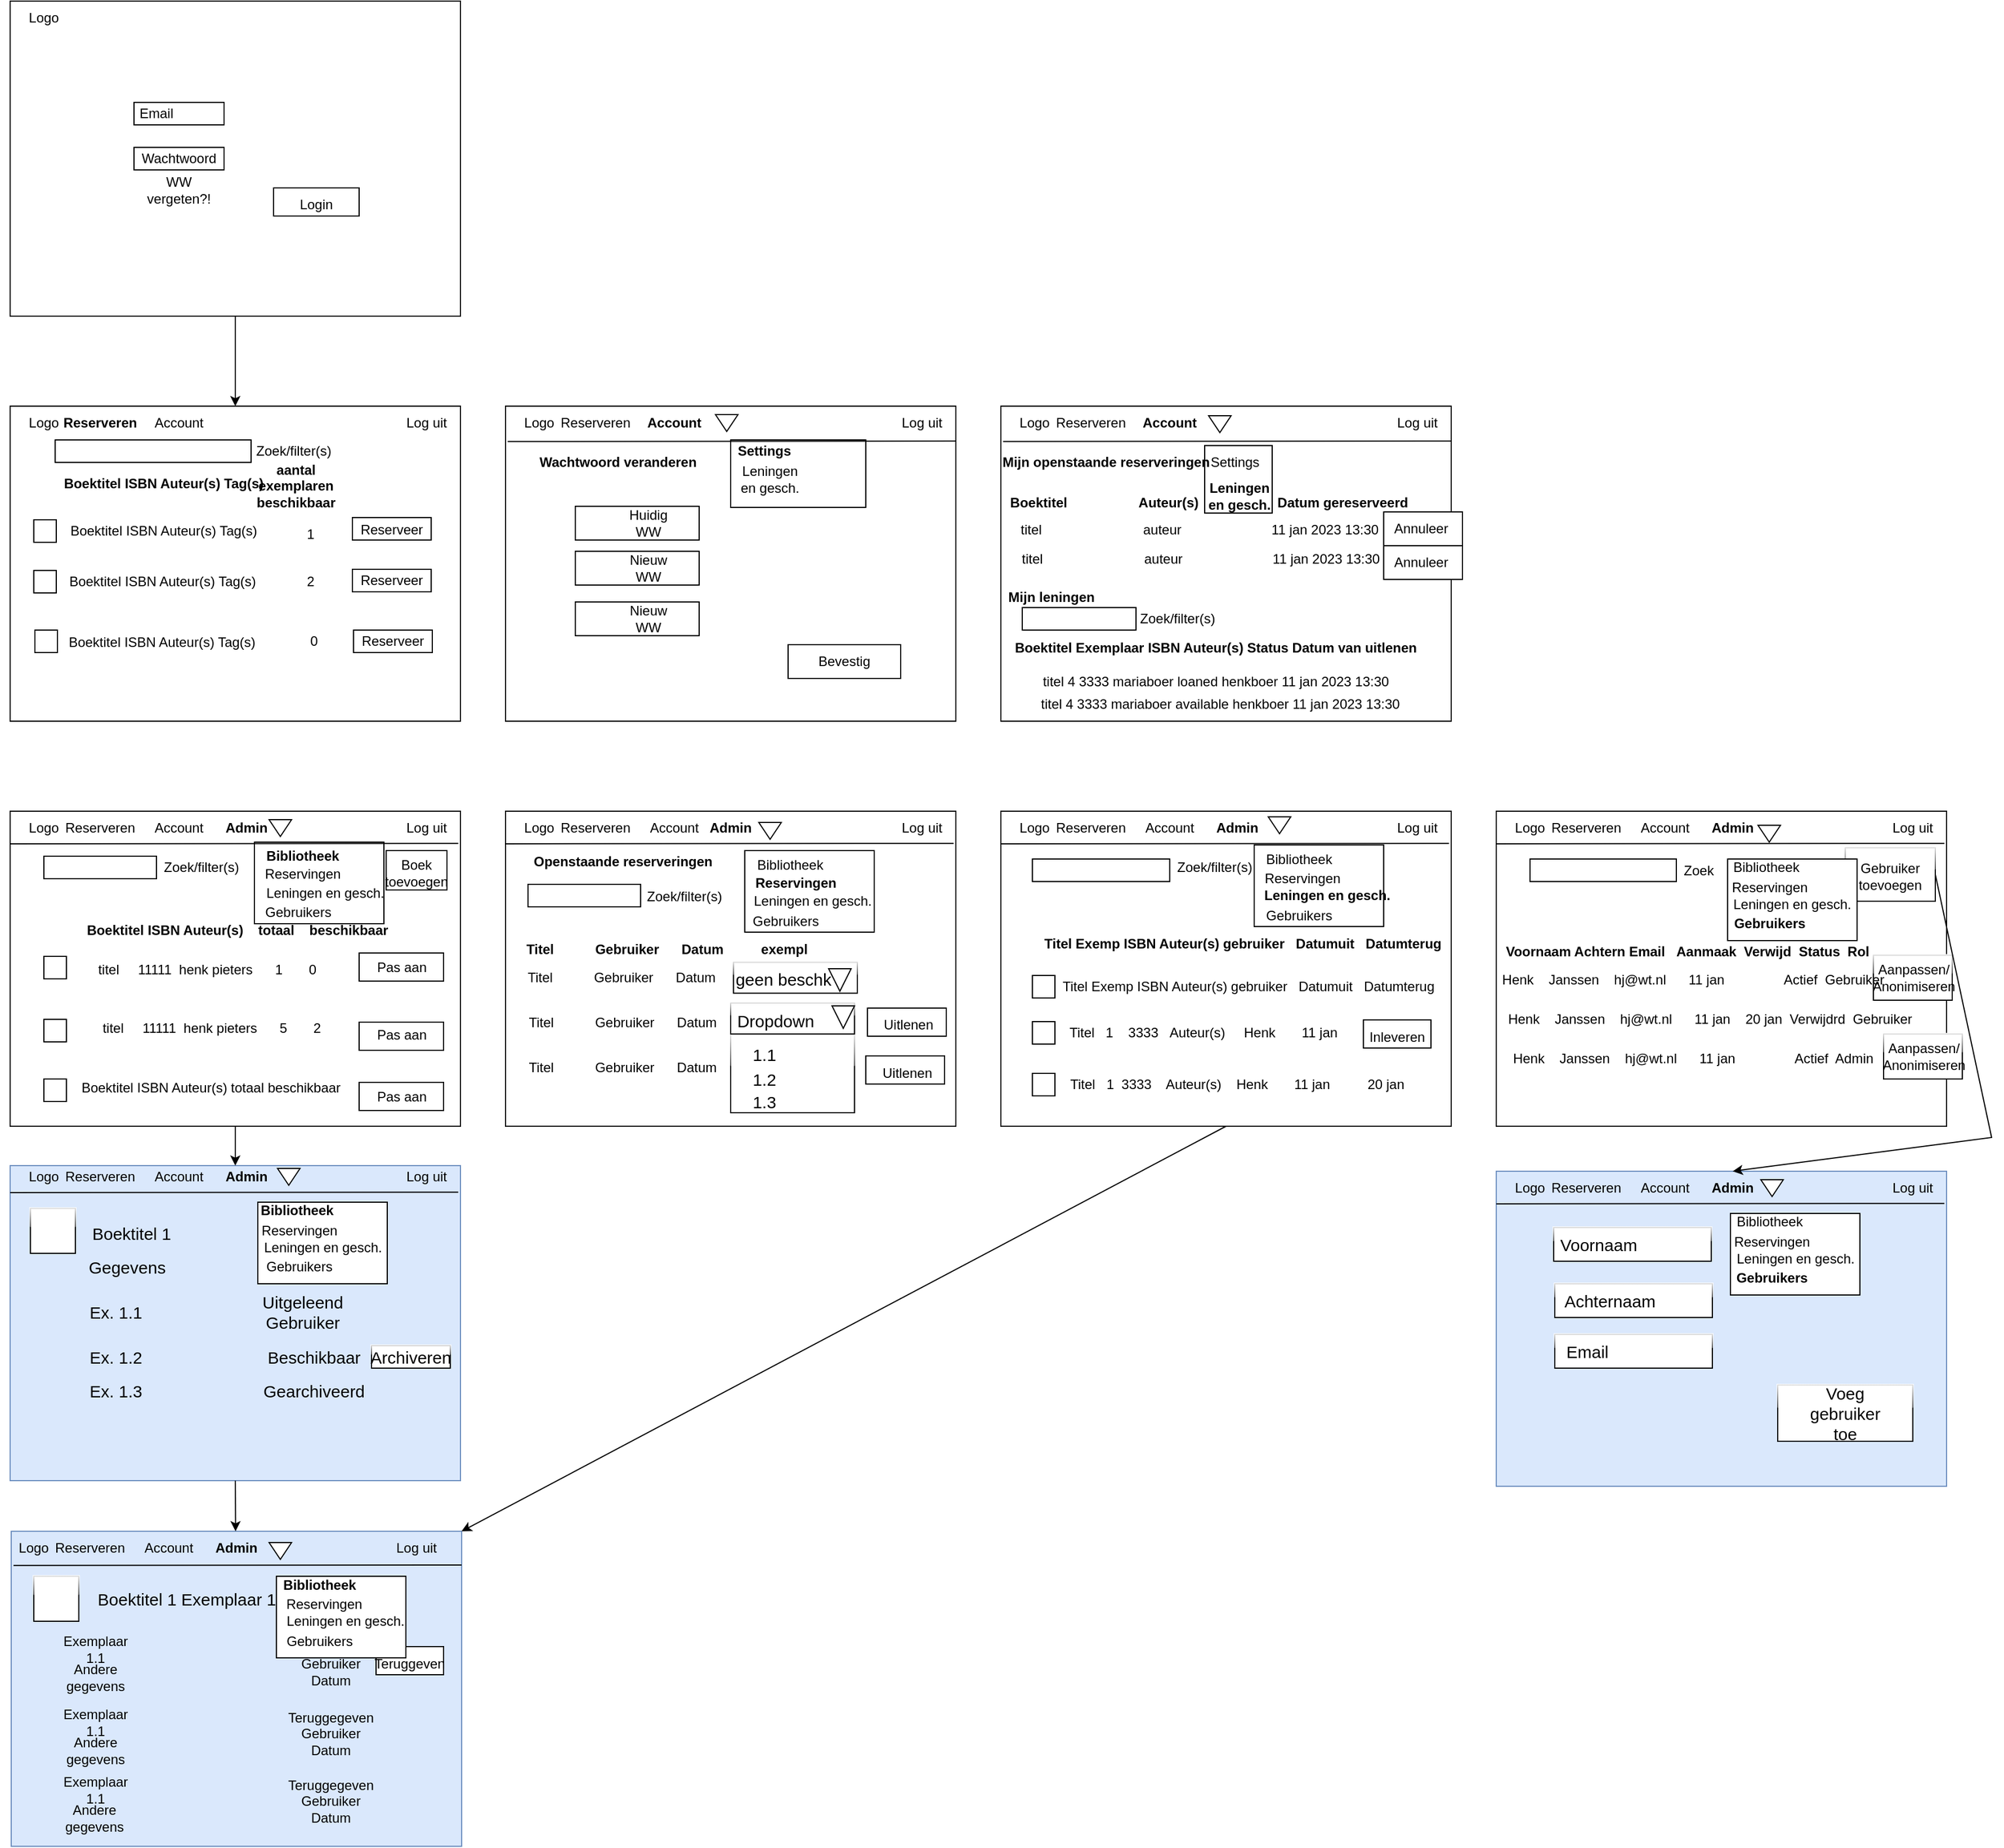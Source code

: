 <mxfile version="20.8.5" type="device"><diagram id="DvG0tILTXGIKZpbNzK4H" name="Pagina-1"><mxGraphModel dx="513" dy="739" grid="1" gridSize="10" guides="1" tooltips="1" connect="1" arrows="1" fold="1" page="1" pageScale="1" pageWidth="827" pageHeight="1169" math="0" shadow="0"><root><mxCell id="0"/><mxCell id="1" parent="0"/><mxCell id="sl06QJ13rHCt0_LY6__G-139" value="" style="rounded=0;whiteSpace=wrap;html=1;" parent="1" vertex="1"><mxGeometry x="520" y="760" width="400" height="280" as="geometry"/></mxCell><mxCell id="wRuxh1V41syRcqoYcEAQ-16" value="" style="rounded=0;whiteSpace=wrap;html=1;" parent="1" vertex="1"><mxGeometry x="841.5" y="935" width="70" height="25" as="geometry"/></mxCell><mxCell id="sl06QJ13rHCt0_LY6__G-95" value="" style="rounded=0;whiteSpace=wrap;html=1;" parent="1" vertex="1"><mxGeometry x="80" y="760" width="400" height="280" as="geometry"/></mxCell><mxCell id="wRuxh1V41syRcqoYcEAQ-6" value="" style="rounded=0;whiteSpace=wrap;html=1;" parent="1" vertex="1"><mxGeometry x="297" y="787.5" width="115" height="72.5" as="geometry"/></mxCell><mxCell id="sl06QJ13rHCt0_LY6__G-60" value="" style="rounded=0;whiteSpace=wrap;html=1;" parent="1" vertex="1"><mxGeometry x="960" y="400" width="400" height="280" as="geometry"/></mxCell><mxCell id="wRuxh1V41syRcqoYcEAQ-3" value="" style="rounded=0;whiteSpace=wrap;html=1;" parent="1" vertex="1"><mxGeometry x="1141" y="435" width="60" height="60" as="geometry"/></mxCell><mxCell id="sl06QJ13rHCt0_LY6__G-35" value="" style="rounded=0;whiteSpace=wrap;html=1;" parent="1" vertex="1"><mxGeometry x="520" y="400" width="400" height="280" as="geometry"/></mxCell><mxCell id="wRuxh1V41syRcqoYcEAQ-2" value="" style="rounded=0;whiteSpace=wrap;html=1;" parent="1" vertex="1"><mxGeometry x="720" y="430" width="120" height="60" as="geometry"/></mxCell><mxCell id="sl06QJ13rHCt0_LY6__G-352" value="" style="rounded=0;whiteSpace=wrap;html=1;glass=1;fontSize=15;" parent="1" vertex="1"><mxGeometry x="720" y="958" width="110" height="70" as="geometry"/></mxCell><mxCell id="sl06QJ13rHCt0_LY6__G-1" value="" style="rounded=0;whiteSpace=wrap;html=1;" parent="1" vertex="1"><mxGeometry x="80" y="40" width="400" height="280" as="geometry"/></mxCell><mxCell id="sl06QJ13rHCt0_LY6__G-2" value="Logo" style="text;html=1;strokeColor=none;fillColor=none;align=center;verticalAlign=middle;whiteSpace=wrap;rounded=0;" parent="1" vertex="1"><mxGeometry x="80" y="40" width="60" height="30" as="geometry"/></mxCell><mxCell id="sl06QJ13rHCt0_LY6__G-4" value="" style="rounded=0;whiteSpace=wrap;html=1;" parent="1" vertex="1"><mxGeometry x="190" y="130" width="80" height="20" as="geometry"/></mxCell><mxCell id="sl06QJ13rHCt0_LY6__G-5" value="" style="rounded=0;whiteSpace=wrap;html=1;" parent="1" vertex="1"><mxGeometry x="190" y="170" width="80" height="20" as="geometry"/></mxCell><mxCell id="sl06QJ13rHCt0_LY6__G-6" value="Email" style="text;html=1;strokeColor=none;fillColor=none;align=center;verticalAlign=middle;whiteSpace=wrap;rounded=0;" parent="1" vertex="1"><mxGeometry x="180" y="125" width="60" height="30" as="geometry"/></mxCell><mxCell id="sl06QJ13rHCt0_LY6__G-7" value="Wachtwoord" style="text;html=1;strokeColor=none;fillColor=none;align=center;verticalAlign=middle;whiteSpace=wrap;rounded=0;" parent="1" vertex="1"><mxGeometry x="200" y="165" width="60" height="30" as="geometry"/></mxCell><mxCell id="sl06QJ13rHCt0_LY6__G-8" value="" style="rounded=0;whiteSpace=wrap;html=1;" parent="1" vertex="1"><mxGeometry x="314" y="206" width="76" height="25" as="geometry"/></mxCell><mxCell id="sl06QJ13rHCt0_LY6__G-9" value="Login" style="text;html=1;strokeColor=none;fillColor=none;align=center;verticalAlign=middle;whiteSpace=wrap;rounded=0;" parent="1" vertex="1"><mxGeometry x="322" y="206" width="60" height="30" as="geometry"/></mxCell><mxCell id="sl06QJ13rHCt0_LY6__G-10" value="" style="endArrow=classic;html=1;rounded=0;exitX=0.5;exitY=1;exitDx=0;exitDy=0;" parent="1" source="sl06QJ13rHCt0_LY6__G-1" edge="1"><mxGeometry width="50" height="50" relative="1" as="geometry"><mxPoint x="270" y="400" as="sourcePoint"/><mxPoint x="280" y="400" as="targetPoint"/></mxGeometry></mxCell><mxCell id="sl06QJ13rHCt0_LY6__G-11" value="" style="rounded=0;whiteSpace=wrap;html=1;" parent="1" vertex="1"><mxGeometry x="80" y="400" width="400" height="280" as="geometry"/></mxCell><mxCell id="sl06QJ13rHCt0_LY6__G-12" value="Logo" style="text;html=1;strokeColor=none;fillColor=none;align=center;verticalAlign=middle;whiteSpace=wrap;rounded=0;" parent="1" vertex="1"><mxGeometry x="80" y="400" width="60" height="30" as="geometry"/></mxCell><mxCell id="sl06QJ13rHCt0_LY6__G-13" value="&lt;b&gt;Reserveren&lt;/b&gt;" style="text;html=1;strokeColor=none;fillColor=none;align=center;verticalAlign=middle;whiteSpace=wrap;rounded=0;" parent="1" vertex="1"><mxGeometry x="130" y="400" width="60" height="30" as="geometry"/></mxCell><mxCell id="sl06QJ13rHCt0_LY6__G-14" value="Account" style="text;html=1;strokeColor=none;fillColor=none;align=center;verticalAlign=middle;whiteSpace=wrap;rounded=0;" parent="1" vertex="1"><mxGeometry x="200" y="400" width="60" height="30" as="geometry"/></mxCell><mxCell id="sl06QJ13rHCt0_LY6__G-16" value="Log uit" style="text;html=1;strokeColor=none;fillColor=none;align=center;verticalAlign=middle;whiteSpace=wrap;rounded=0;" parent="1" vertex="1"><mxGeometry x="420" y="400" width="60" height="30" as="geometry"/></mxCell><mxCell id="sl06QJ13rHCt0_LY6__G-17" value="" style="rounded=0;whiteSpace=wrap;html=1;" parent="1" vertex="1"><mxGeometry x="101" y="501" width="20" height="20" as="geometry"/></mxCell><mxCell id="sl06QJ13rHCt0_LY6__G-18" value="" style="rounded=0;whiteSpace=wrap;html=1;" parent="1" vertex="1"><mxGeometry x="120" y="430" width="174" height="20" as="geometry"/></mxCell><mxCell id="sl06QJ13rHCt0_LY6__G-19" value="Zoek/filter(s)" style="text;html=1;strokeColor=none;fillColor=none;align=center;verticalAlign=middle;whiteSpace=wrap;rounded=0;" parent="1" vertex="1"><mxGeometry x="302" y="425" width="60" height="30" as="geometry"/></mxCell><mxCell id="sl06QJ13rHCt0_LY6__G-20" value="&lt;b&gt;Boektitel ISBN Auteur(s) Tag(s)&lt;/b&gt;" style="text;html=1;strokeColor=none;fillColor=none;align=center;verticalAlign=middle;whiteSpace=wrap;rounded=0;" parent="1" vertex="1"><mxGeometry x="123" y="454" width="187" height="30" as="geometry"/></mxCell><mxCell id="sl06QJ13rHCt0_LY6__G-21" value="" style="rounded=0;whiteSpace=wrap;html=1;" parent="1" vertex="1"><mxGeometry x="384" y="499" width="70" height="20" as="geometry"/></mxCell><mxCell id="sl06QJ13rHCt0_LY6__G-22" value="Reserveer" style="text;html=1;strokeColor=none;fillColor=none;align=center;verticalAlign=middle;whiteSpace=wrap;rounded=0;" parent="1" vertex="1"><mxGeometry x="389" y="495" width="60" height="30" as="geometry"/></mxCell><mxCell id="sl06QJ13rHCt0_LY6__G-28" value="" style="whiteSpace=wrap;html=1;aspect=fixed;" parent="1" vertex="1"><mxGeometry x="101" y="546" width="20" height="20" as="geometry"/></mxCell><mxCell id="sl06QJ13rHCt0_LY6__G-32" value="" style="rounded=0;whiteSpace=wrap;html=1;" parent="1" vertex="1"><mxGeometry x="384" y="545" width="70" height="20" as="geometry"/></mxCell><mxCell id="sl06QJ13rHCt0_LY6__G-33" value="Reserveer" style="text;html=1;strokeColor=none;fillColor=none;align=center;verticalAlign=middle;whiteSpace=wrap;rounded=0;" parent="1" vertex="1"><mxGeometry x="389" y="540" width="60" height="30" as="geometry"/></mxCell><mxCell id="sl06QJ13rHCt0_LY6__G-36" value="Logo" style="text;html=1;strokeColor=none;fillColor=none;align=center;verticalAlign=middle;whiteSpace=wrap;rounded=0;" parent="1" vertex="1"><mxGeometry x="520" y="400" width="60" height="30" as="geometry"/></mxCell><mxCell id="sl06QJ13rHCt0_LY6__G-37" value="Reserveren" style="text;html=1;strokeColor=none;fillColor=none;align=center;verticalAlign=middle;whiteSpace=wrap;rounded=0;" parent="1" vertex="1"><mxGeometry x="570" y="400" width="60" height="30" as="geometry"/></mxCell><mxCell id="sl06QJ13rHCt0_LY6__G-38" value="&lt;b&gt;Account&lt;/b&gt;" style="text;html=1;strokeColor=none;fillColor=none;align=center;verticalAlign=middle;whiteSpace=wrap;rounded=0;" parent="1" vertex="1"><mxGeometry x="640" y="400" width="60" height="30" as="geometry"/></mxCell><mxCell id="sl06QJ13rHCt0_LY6__G-40" value="Log uit" style="text;html=1;strokeColor=none;fillColor=none;align=center;verticalAlign=middle;whiteSpace=wrap;rounded=0;" parent="1" vertex="1"><mxGeometry x="860" y="400" width="60" height="30" as="geometry"/></mxCell><mxCell id="sl06QJ13rHCt0_LY6__G-56" value="" style="endArrow=none;html=1;rounded=0;exitX=0.033;exitY=1.047;exitDx=0;exitDy=0;exitPerimeter=0;" parent="1" source="sl06QJ13rHCt0_LY6__G-36" edge="1"><mxGeometry width="50" height="50" relative="1" as="geometry"><mxPoint x="580" y="490" as="sourcePoint"/><mxPoint x="920" y="431" as="targetPoint"/></mxGeometry></mxCell><mxCell id="sl06QJ13rHCt0_LY6__G-58" value="" style="rounded=0;whiteSpace=wrap;html=1;" parent="1" vertex="1"><mxGeometry x="771" y="612" width="100" height="30" as="geometry"/></mxCell><mxCell id="sl06QJ13rHCt0_LY6__G-59" value="Bevestig" style="text;html=1;strokeColor=none;fillColor=none;align=center;verticalAlign=middle;whiteSpace=wrap;rounded=0;" parent="1" vertex="1"><mxGeometry x="791" y="612" width="60" height="30" as="geometry"/></mxCell><mxCell id="sl06QJ13rHCt0_LY6__G-61" value="Logo" style="text;html=1;strokeColor=none;fillColor=none;align=center;verticalAlign=middle;whiteSpace=wrap;rounded=0;" parent="1" vertex="1"><mxGeometry x="960" y="400" width="60" height="30" as="geometry"/></mxCell><mxCell id="sl06QJ13rHCt0_LY6__G-62" value="Reserveren" style="text;html=1;strokeColor=none;fillColor=none;align=center;verticalAlign=middle;whiteSpace=wrap;rounded=0;" parent="1" vertex="1"><mxGeometry x="1010" y="400" width="60" height="30" as="geometry"/></mxCell><mxCell id="sl06QJ13rHCt0_LY6__G-63" value="&lt;b&gt;Account&lt;/b&gt;" style="text;html=1;strokeColor=none;fillColor=none;align=center;verticalAlign=middle;whiteSpace=wrap;rounded=0;" parent="1" vertex="1"><mxGeometry x="1080" y="400" width="60" height="30" as="geometry"/></mxCell><mxCell id="sl06QJ13rHCt0_LY6__G-64" value="Log uit" style="text;html=1;strokeColor=none;fillColor=none;align=center;verticalAlign=middle;whiteSpace=wrap;rounded=0;" parent="1" vertex="1"><mxGeometry x="1300" y="400" width="60" height="30" as="geometry"/></mxCell><mxCell id="sl06QJ13rHCt0_LY6__G-68" value="" style="endArrow=none;html=1;rounded=0;exitX=0.033;exitY=1.047;exitDx=0;exitDy=0;exitPerimeter=0;" parent="1" source="sl06QJ13rHCt0_LY6__G-61" edge="1"><mxGeometry width="50" height="50" relative="1" as="geometry"><mxPoint x="1020" y="490" as="sourcePoint"/><mxPoint x="1360" y="431" as="targetPoint"/></mxGeometry></mxCell><mxCell id="sl06QJ13rHCt0_LY6__G-86" value="" style="rounded=0;whiteSpace=wrap;html=1;" parent="1" vertex="1"><mxGeometry x="582" y="489" width="110" height="30" as="geometry"/></mxCell><mxCell id="sl06QJ13rHCt0_LY6__G-87" value="" style="rounded=0;whiteSpace=wrap;html=1;" parent="1" vertex="1"><mxGeometry x="582" y="529" width="110" height="30" as="geometry"/></mxCell><mxCell id="sl06QJ13rHCt0_LY6__G-88" value="Huidig WW" style="text;html=1;strokeColor=none;fillColor=none;align=center;verticalAlign=middle;whiteSpace=wrap;rounded=0;" parent="1" vertex="1"><mxGeometry x="617" y="489" width="60" height="30" as="geometry"/></mxCell><mxCell id="sl06QJ13rHCt0_LY6__G-89" value="Nieuw WW" style="text;html=1;strokeColor=none;fillColor=none;align=center;verticalAlign=middle;whiteSpace=wrap;rounded=0;" parent="1" vertex="1"><mxGeometry x="617" y="529" width="60" height="30" as="geometry"/></mxCell><mxCell id="sl06QJ13rHCt0_LY6__G-90" value="" style="rounded=0;whiteSpace=wrap;html=1;" parent="1" vertex="1"><mxGeometry x="582" y="574" width="110" height="30" as="geometry"/></mxCell><mxCell id="sl06QJ13rHCt0_LY6__G-91" value="Nieuw WW" style="text;html=1;strokeColor=none;fillColor=none;align=center;verticalAlign=middle;whiteSpace=wrap;rounded=0;" parent="1" vertex="1"><mxGeometry x="617" y="574" width="60" height="30" as="geometry"/></mxCell><mxCell id="sl06QJ13rHCt0_LY6__G-92" value="WW vergeten?!" style="text;html=1;strokeColor=none;fillColor=none;align=center;verticalAlign=middle;whiteSpace=wrap;rounded=0;" parent="1" vertex="1"><mxGeometry x="200" y="192.5" width="60" height="30" as="geometry"/></mxCell><mxCell id="sl06QJ13rHCt0_LY6__G-96" value="Logo" style="text;html=1;strokeColor=none;fillColor=none;align=center;verticalAlign=middle;whiteSpace=wrap;rounded=0;" parent="1" vertex="1"><mxGeometry x="80" y="760" width="60" height="30" as="geometry"/></mxCell><mxCell id="sl06QJ13rHCt0_LY6__G-97" value="Reserveren" style="text;html=1;strokeColor=none;fillColor=none;align=center;verticalAlign=middle;whiteSpace=wrap;rounded=0;" parent="1" vertex="1"><mxGeometry x="130" y="760" width="60" height="30" as="geometry"/></mxCell><mxCell id="sl06QJ13rHCt0_LY6__G-98" value="Account" style="text;html=1;strokeColor=none;fillColor=none;align=center;verticalAlign=middle;whiteSpace=wrap;rounded=0;" parent="1" vertex="1"><mxGeometry x="200" y="760" width="60" height="30" as="geometry"/></mxCell><mxCell id="sl06QJ13rHCt0_LY6__G-99" value="Log uit" style="text;html=1;strokeColor=none;fillColor=none;align=center;verticalAlign=middle;whiteSpace=wrap;rounded=0;" parent="1" vertex="1"><mxGeometry x="420" y="760" width="60" height="30" as="geometry"/></mxCell><mxCell id="sl06QJ13rHCt0_LY6__G-112" value="&lt;b&gt;Admin&lt;/b&gt;" style="text;html=1;strokeColor=none;fillColor=none;align=center;verticalAlign=middle;whiteSpace=wrap;rounded=0;" parent="1" vertex="1"><mxGeometry x="260" y="760" width="60" height="30" as="geometry"/></mxCell><mxCell id="sl06QJ13rHCt0_LY6__G-114" value="" style="endArrow=none;html=1;rounded=0;exitX=0.033;exitY=1.047;exitDx=0;exitDy=0;exitPerimeter=0;" parent="1" edge="1"><mxGeometry width="50" height="50" relative="1" as="geometry"><mxPoint x="80" y="788.98" as="sourcePoint"/><mxPoint x="478.02" y="788.57" as="targetPoint"/></mxGeometry></mxCell><mxCell id="sl06QJ13rHCt0_LY6__G-115" value="&lt;b&gt;Bibliotheek&lt;/b&gt;" style="text;html=1;strokeColor=none;fillColor=none;align=center;verticalAlign=middle;whiteSpace=wrap;rounded=0;" parent="1" vertex="1"><mxGeometry x="310" y="785" width="60" height="30" as="geometry"/></mxCell><mxCell id="sl06QJ13rHCt0_LY6__G-116" value="" style="rounded=0;whiteSpace=wrap;html=1;" parent="1" vertex="1"><mxGeometry x="110" y="889" width="20" height="20" as="geometry"/></mxCell><mxCell id="sl06QJ13rHCt0_LY6__G-120" value="" style="rounded=0;whiteSpace=wrap;html=1;" parent="1" vertex="1"><mxGeometry x="110" y="945" width="20" height="20" as="geometry"/></mxCell><mxCell id="sl06QJ13rHCt0_LY6__G-124" value="" style="rounded=0;whiteSpace=wrap;html=1;" parent="1" vertex="1"><mxGeometry x="110" y="998" width="20" height="20" as="geometry"/></mxCell><mxCell id="sl06QJ13rHCt0_LY6__G-128" value="" style="rounded=0;whiteSpace=wrap;html=1;" parent="1" vertex="1"><mxGeometry x="110" y="800" width="100" height="20" as="geometry"/></mxCell><mxCell id="sl06QJ13rHCt0_LY6__G-129" value="Zoek/filter(s)" style="text;html=1;strokeColor=none;fillColor=none;align=center;verticalAlign=middle;whiteSpace=wrap;rounded=0;" parent="1" vertex="1"><mxGeometry x="220" y="795" width="60" height="30" as="geometry"/></mxCell><mxCell id="sl06QJ13rHCt0_LY6__G-130" value="" style="rounded=0;whiteSpace=wrap;html=1;" parent="1" vertex="1"><mxGeometry x="414" y="795" width="54" height="35" as="geometry"/></mxCell><mxCell id="sl06QJ13rHCt0_LY6__G-131" value="Boek toevoegen" style="text;html=1;strokeColor=none;fillColor=none;align=center;verticalAlign=middle;whiteSpace=wrap;rounded=0;" parent="1" vertex="1"><mxGeometry x="411" y="800" width="60" height="30" as="geometry"/></mxCell><mxCell id="sl06QJ13rHCt0_LY6__G-134" value="&lt;b&gt;aantal exemplaren beschikbaar&lt;/b&gt;" style="text;html=1;strokeColor=none;fillColor=none;align=center;verticalAlign=middle;whiteSpace=wrap;rounded=0;" parent="1" vertex="1"><mxGeometry x="304" y="456" width="60" height="30" as="geometry"/></mxCell><mxCell id="sl06QJ13rHCt0_LY6__G-136" value="Reservingen" style="text;html=1;strokeColor=none;fillColor=none;align=center;verticalAlign=middle;whiteSpace=wrap;rounded=0;" parent="1" vertex="1"><mxGeometry x="310" y="801.25" width="60" height="30" as="geometry"/></mxCell><mxCell id="sl06QJ13rHCt0_LY6__G-137" value="Leningen en gesch." style="text;html=1;strokeColor=none;fillColor=none;align=center;verticalAlign=middle;whiteSpace=wrap;rounded=0;" parent="1" vertex="1"><mxGeometry x="306" y="817.5" width="108" height="30" as="geometry"/></mxCell><mxCell id="sl06QJ13rHCt0_LY6__G-138" value="Gebruikers" style="text;html=1;strokeColor=none;fillColor=none;align=center;verticalAlign=middle;whiteSpace=wrap;rounded=0;" parent="1" vertex="1"><mxGeometry x="306" y="835" width="60" height="30" as="geometry"/></mxCell><mxCell id="sl06QJ13rHCt0_LY6__G-140" value="Logo" style="text;html=1;strokeColor=none;fillColor=none;align=center;verticalAlign=middle;whiteSpace=wrap;rounded=0;" parent="1" vertex="1"><mxGeometry x="520" y="760" width="60" height="30" as="geometry"/></mxCell><mxCell id="sl06QJ13rHCt0_LY6__G-141" value="Reserveren" style="text;html=1;strokeColor=none;fillColor=none;align=center;verticalAlign=middle;whiteSpace=wrap;rounded=0;" parent="1" vertex="1"><mxGeometry x="570" y="760" width="60" height="30" as="geometry"/></mxCell><mxCell id="sl06QJ13rHCt0_LY6__G-142" value="Account" style="text;html=1;strokeColor=none;fillColor=none;align=center;verticalAlign=middle;whiteSpace=wrap;rounded=0;" parent="1" vertex="1"><mxGeometry x="640" y="760" width="60" height="30" as="geometry"/></mxCell><mxCell id="sl06QJ13rHCt0_LY6__G-143" value="Log uit" style="text;html=1;strokeColor=none;fillColor=none;align=center;verticalAlign=middle;whiteSpace=wrap;rounded=0;" parent="1" vertex="1"><mxGeometry x="860" y="760" width="60" height="30" as="geometry"/></mxCell><mxCell id="sl06QJ13rHCt0_LY6__G-144" value="&lt;b&gt;Admin&lt;/b&gt;" style="text;html=1;strokeColor=none;fillColor=none;align=center;verticalAlign=middle;whiteSpace=wrap;rounded=0;" parent="1" vertex="1"><mxGeometry x="690" y="760" width="60" height="30" as="geometry"/></mxCell><mxCell id="sl06QJ13rHCt0_LY6__G-146" value="" style="endArrow=none;html=1;rounded=0;exitX=0.033;exitY=1.047;exitDx=0;exitDy=0;exitPerimeter=0;" parent="1" edge="1"><mxGeometry width="50" height="50" relative="1" as="geometry"><mxPoint x="520" y="788.98" as="sourcePoint"/><mxPoint x="918.02" y="788.57" as="targetPoint"/></mxGeometry></mxCell><mxCell id="sl06QJ13rHCt0_LY6__G-168" value="" style="rounded=0;whiteSpace=wrap;html=1;" parent="1" vertex="1"><mxGeometry x="390" y="886" width="75" height="25" as="geometry"/></mxCell><mxCell id="sl06QJ13rHCt0_LY6__G-169" value="Pas aan" style="text;html=1;strokeColor=none;fillColor=none;align=center;verticalAlign=middle;whiteSpace=wrap;rounded=0;" parent="1" vertex="1"><mxGeometry x="397.5" y="883.5" width="60" height="30" as="geometry"/></mxCell><mxCell id="sl06QJ13rHCt0_LY6__G-177" value="" style="rounded=0;whiteSpace=wrap;html=1;" parent="1" vertex="1"><mxGeometry x="840" y="977.5" width="70" height="25" as="geometry"/></mxCell><mxCell id="sl06QJ13rHCt0_LY6__G-178" value="Uitlenen" style="text;html=1;strokeColor=none;fillColor=none;align=center;verticalAlign=middle;whiteSpace=wrap;rounded=0;" parent="1" vertex="1"><mxGeometry x="846.5" y="977.5" width="60" height="30" as="geometry"/></mxCell><mxCell id="sl06QJ13rHCt0_LY6__G-179" value="" style="rounded=0;whiteSpace=wrap;html=1;" parent="1" vertex="1"><mxGeometry x="960" y="760" width="400" height="280" as="geometry"/></mxCell><mxCell id="sl06QJ13rHCt0_LY6__G-180" value="Logo" style="text;html=1;strokeColor=none;fillColor=none;align=center;verticalAlign=middle;whiteSpace=wrap;rounded=0;" parent="1" vertex="1"><mxGeometry x="960" y="760" width="60" height="30" as="geometry"/></mxCell><mxCell id="sl06QJ13rHCt0_LY6__G-181" value="Reserveren" style="text;html=1;strokeColor=none;fillColor=none;align=center;verticalAlign=middle;whiteSpace=wrap;rounded=0;" parent="1" vertex="1"><mxGeometry x="1010" y="760" width="60" height="30" as="geometry"/></mxCell><mxCell id="sl06QJ13rHCt0_LY6__G-182" value="Account" style="text;html=1;strokeColor=none;fillColor=none;align=center;verticalAlign=middle;whiteSpace=wrap;rounded=0;" parent="1" vertex="1"><mxGeometry x="1080" y="760" width="60" height="30" as="geometry"/></mxCell><mxCell id="sl06QJ13rHCt0_LY6__G-183" value="Log uit" style="text;html=1;strokeColor=none;fillColor=none;align=center;verticalAlign=middle;whiteSpace=wrap;rounded=0;" parent="1" vertex="1"><mxGeometry x="1300" y="760" width="60" height="30" as="geometry"/></mxCell><mxCell id="sl06QJ13rHCt0_LY6__G-184" value="&lt;b&gt;Admin&lt;/b&gt;" style="text;html=1;strokeColor=none;fillColor=none;align=center;verticalAlign=middle;whiteSpace=wrap;rounded=0;" parent="1" vertex="1"><mxGeometry x="1140" y="760" width="60" height="30" as="geometry"/></mxCell><mxCell id="sl06QJ13rHCt0_LY6__G-186" value="" style="endArrow=none;html=1;rounded=0;exitX=0.033;exitY=1.047;exitDx=0;exitDy=0;exitPerimeter=0;" parent="1" edge="1"><mxGeometry width="50" height="50" relative="1" as="geometry"><mxPoint x="960.0" y="788.98" as="sourcePoint"/><mxPoint x="1358.02" y="788.57" as="targetPoint"/></mxGeometry></mxCell><mxCell id="sl06QJ13rHCt0_LY6__G-200" value="" style="rounded=0;whiteSpace=wrap;html=1;" parent="1" vertex="1"><mxGeometry x="988" y="906" width="20" height="20" as="geometry"/></mxCell><mxCell id="sl06QJ13rHCt0_LY6__G-204" value="" style="rounded=0;whiteSpace=wrap;html=1;" parent="1" vertex="1"><mxGeometry x="988" y="947" width="20" height="20" as="geometry"/></mxCell><mxCell id="sl06QJ13rHCt0_LY6__G-208" value="" style="rounded=0;whiteSpace=wrap;html=1;" parent="1" vertex="1"><mxGeometry x="988" y="993" width="20" height="20" as="geometry"/></mxCell><mxCell id="sl06QJ13rHCt0_LY6__G-216" value="" style="rounded=0;whiteSpace=wrap;html=1;" parent="1" vertex="1"><mxGeometry x="988" y="802.5" width="122" height="20" as="geometry"/></mxCell><mxCell id="sl06QJ13rHCt0_LY6__G-217" value="Zoek/filter(s)" style="text;html=1;strokeColor=none;fillColor=none;align=center;verticalAlign=middle;whiteSpace=wrap;rounded=0;" parent="1" vertex="1"><mxGeometry x="1120" y="795" width="60" height="30" as="geometry"/></mxCell><mxCell id="sl06QJ13rHCt0_LY6__G-218" value="" style="rounded=0;whiteSpace=wrap;html=1;" parent="1" vertex="1"><mxGeometry x="1282" y="945.5" width="60" height="25" as="geometry"/></mxCell><mxCell id="sl06QJ13rHCt0_LY6__G-219" value="Inleveren" style="text;html=1;strokeColor=none;fillColor=none;align=center;verticalAlign=middle;whiteSpace=wrap;rounded=0;" parent="1" vertex="1"><mxGeometry x="1292" y="948" width="40" height="25" as="geometry"/></mxCell><mxCell id="sl06QJ13rHCt0_LY6__G-222" value="" style="rounded=0;whiteSpace=wrap;html=1;" parent="1" vertex="1"><mxGeometry x="1400" y="760" width="400" height="280" as="geometry"/></mxCell><mxCell id="sl06QJ13rHCt0_LY6__G-223" value="Logo" style="text;html=1;strokeColor=none;fillColor=none;align=center;verticalAlign=middle;whiteSpace=wrap;rounded=0;" parent="1" vertex="1"><mxGeometry x="1400" y="760" width="60" height="30" as="geometry"/></mxCell><mxCell id="sl06QJ13rHCt0_LY6__G-224" value="Reserveren" style="text;html=1;strokeColor=none;fillColor=none;align=center;verticalAlign=middle;whiteSpace=wrap;rounded=0;" parent="1" vertex="1"><mxGeometry x="1450" y="760" width="60" height="30" as="geometry"/></mxCell><mxCell id="sl06QJ13rHCt0_LY6__G-225" value="Account" style="text;html=1;strokeColor=none;fillColor=none;align=center;verticalAlign=middle;whiteSpace=wrap;rounded=0;" parent="1" vertex="1"><mxGeometry x="1520" y="760" width="60" height="30" as="geometry"/></mxCell><mxCell id="sl06QJ13rHCt0_LY6__G-226" value="Log uit" style="text;html=1;strokeColor=none;fillColor=none;align=center;verticalAlign=middle;whiteSpace=wrap;rounded=0;" parent="1" vertex="1"><mxGeometry x="1740" y="760" width="60" height="30" as="geometry"/></mxCell><mxCell id="sl06QJ13rHCt0_LY6__G-227" value="&lt;b&gt;Admin&lt;/b&gt;" style="text;html=1;strokeColor=none;fillColor=none;align=center;verticalAlign=middle;whiteSpace=wrap;rounded=0;" parent="1" vertex="1"><mxGeometry x="1580" y="760" width="60" height="30" as="geometry"/></mxCell><mxCell id="sl06QJ13rHCt0_LY6__G-229" value="" style="endArrow=none;html=1;rounded=0;exitX=0.033;exitY=1.047;exitDx=0;exitDy=0;exitPerimeter=0;" parent="1" edge="1"><mxGeometry width="50" height="50" relative="1" as="geometry"><mxPoint x="1400" y="788.98" as="sourcePoint"/><mxPoint x="1798.02" y="788.57" as="targetPoint"/></mxGeometry></mxCell><mxCell id="sl06QJ13rHCt0_LY6__G-250" value="" style="rounded=0;whiteSpace=wrap;html=1;" parent="1" vertex="1"><mxGeometry x="1430" y="802.5" width="130" height="20" as="geometry"/></mxCell><mxCell id="sl06QJ13rHCt0_LY6__G-251" value="Zoek" style="text;html=1;strokeColor=none;fillColor=none;align=center;verticalAlign=middle;whiteSpace=wrap;rounded=0;glass=1;" parent="1" vertex="1"><mxGeometry x="1550" y="797.5" width="60" height="30" as="geometry"/></mxCell><mxCell id="sl06QJ13rHCt0_LY6__G-252" value="" style="rounded=0;whiteSpace=wrap;html=1;glass=1;" parent="1" vertex="1"><mxGeometry x="1710" y="792.5" width="80" height="47.5" as="geometry"/></mxCell><mxCell id="sl06QJ13rHCt0_LY6__G-253" value="Gebruiker toevoegen" style="text;html=1;strokeColor=none;fillColor=none;align=center;verticalAlign=middle;whiteSpace=wrap;rounded=0;glass=1;" parent="1" vertex="1"><mxGeometry x="1720" y="802.5" width="60" height="30" as="geometry"/></mxCell><mxCell id="sl06QJ13rHCt0_LY6__G-255" value="" style="rounded=0;whiteSpace=wrap;html=1;glass=1;" parent="1" vertex="1"><mxGeometry x="1735" y="888" width="70" height="40" as="geometry"/></mxCell><mxCell id="sl06QJ13rHCt0_LY6__G-256" value="Aanpassen/&lt;br&gt;Anonimiseren" style="text;html=1;strokeColor=none;fillColor=none;align=center;verticalAlign=middle;whiteSpace=wrap;rounded=0;glass=1;" parent="1" vertex="1"><mxGeometry x="1701" y="893" width="140" height="30" as="geometry"/></mxCell><mxCell id="sl06QJ13rHCt0_LY6__G-262" value="" style="rounded=0;whiteSpace=wrap;html=1;fillColor=#dae8fc;strokeColor=#6c8ebf;" parent="1" vertex="1"><mxGeometry x="80" y="1075" width="400" height="280" as="geometry"/></mxCell><mxCell id="sl06QJ13rHCt0_LY6__G-263" value="Logo" style="text;html=1;strokeColor=none;fillColor=none;align=center;verticalAlign=middle;whiteSpace=wrap;rounded=0;" parent="1" vertex="1"><mxGeometry x="80" y="1070" width="60" height="30" as="geometry"/></mxCell><mxCell id="sl06QJ13rHCt0_LY6__G-264" value="Reserveren" style="text;html=1;strokeColor=none;fillColor=none;align=center;verticalAlign=middle;whiteSpace=wrap;rounded=0;" parent="1" vertex="1"><mxGeometry x="130" y="1070" width="60" height="30" as="geometry"/></mxCell><mxCell id="sl06QJ13rHCt0_LY6__G-265" value="Account" style="text;html=1;strokeColor=none;fillColor=none;align=center;verticalAlign=middle;whiteSpace=wrap;rounded=0;" parent="1" vertex="1"><mxGeometry x="200" y="1070" width="60" height="30" as="geometry"/></mxCell><mxCell id="sl06QJ13rHCt0_LY6__G-266" value="Log uit" style="text;html=1;strokeColor=none;fillColor=none;align=center;verticalAlign=middle;whiteSpace=wrap;rounded=0;" parent="1" vertex="1"><mxGeometry x="420" y="1070" width="60" height="30" as="geometry"/></mxCell><mxCell id="sl06QJ13rHCt0_LY6__G-267" value="&lt;b&gt;Admin&lt;/b&gt;" style="text;html=1;strokeColor=none;fillColor=none;align=center;verticalAlign=middle;whiteSpace=wrap;rounded=0;" parent="1" vertex="1"><mxGeometry x="260" y="1070" width="60" height="30" as="geometry"/></mxCell><mxCell id="sl06QJ13rHCt0_LY6__G-269" value="" style="endArrow=none;html=1;rounded=0;exitX=0.033;exitY=1.047;exitDx=0;exitDy=0;exitPerimeter=0;" parent="1" edge="1"><mxGeometry width="50" height="50" relative="1" as="geometry"><mxPoint x="80" y="1098.98" as="sourcePoint"/><mxPoint x="478.02" y="1098.57" as="targetPoint"/></mxGeometry></mxCell><mxCell id="sl06QJ13rHCt0_LY6__G-292" value="" style="endArrow=classic;html=1;rounded=0;exitX=0.5;exitY=1;exitDx=0;exitDy=0;" parent="1" source="sl06QJ13rHCt0_LY6__G-95" target="sl06QJ13rHCt0_LY6__G-262" edge="1"><mxGeometry width="50" height="50" relative="1" as="geometry"><mxPoint x="630" y="1030" as="sourcePoint"/><mxPoint x="680" y="980" as="targetPoint"/></mxGeometry></mxCell><mxCell id="sl06QJ13rHCt0_LY6__G-293" value="&lt;font style=&quot;font-size: 15px;&quot;&gt;Boektitel 1&lt;/font&gt;" style="text;html=1;strokeColor=none;fillColor=none;align=center;verticalAlign=middle;whiteSpace=wrap;rounded=0;glass=1;" parent="1" vertex="1"><mxGeometry x="148" y="1120" width="80" height="30" as="geometry"/></mxCell><mxCell id="sl06QJ13rHCt0_LY6__G-294" value="" style="whiteSpace=wrap;html=1;aspect=fixed;glass=1;fontSize=15;" parent="1" vertex="1"><mxGeometry x="98" y="1113" width="40" height="40" as="geometry"/></mxCell><mxCell id="sl06QJ13rHCt0_LY6__G-295" value="Gegevens" style="text;html=1;strokeColor=none;fillColor=none;align=center;verticalAlign=middle;whiteSpace=wrap;rounded=0;glass=1;fontSize=15;" parent="1" vertex="1"><mxGeometry x="154" y="1150" width="60" height="30" as="geometry"/></mxCell><mxCell id="sl06QJ13rHCt0_LY6__G-296" value="Ex. 1.1" style="text;html=1;strokeColor=none;fillColor=none;align=center;verticalAlign=middle;whiteSpace=wrap;rounded=0;glass=1;fontSize=15;" parent="1" vertex="1"><mxGeometry x="144" y="1190" width="60" height="30" as="geometry"/></mxCell><mxCell id="sl06QJ13rHCt0_LY6__G-297" value="Ex. 1.2" style="text;html=1;strokeColor=none;fillColor=none;align=center;verticalAlign=middle;whiteSpace=wrap;rounded=0;glass=1;fontSize=15;" parent="1" vertex="1"><mxGeometry x="144" y="1230" width="60" height="30" as="geometry"/></mxCell><mxCell id="sl06QJ13rHCt0_LY6__G-298" value="Uitgeleend&lt;br&gt;Gebruiker" style="text;html=1;strokeColor=none;fillColor=none;align=center;verticalAlign=middle;whiteSpace=wrap;rounded=0;glass=1;fontSize=15;" parent="1" vertex="1"><mxGeometry x="310" y="1190" width="60" height="30" as="geometry"/></mxCell><mxCell id="sl06QJ13rHCt0_LY6__G-299" value="Beschikbaar" style="text;html=1;strokeColor=none;fillColor=none;align=center;verticalAlign=middle;whiteSpace=wrap;rounded=0;glass=1;fontSize=15;" parent="1" vertex="1"><mxGeometry x="320" y="1230" width="60" height="30" as="geometry"/></mxCell><mxCell id="sl06QJ13rHCt0_LY6__G-300" value="Gearchiveerd" style="text;html=1;strokeColor=none;fillColor=none;align=center;verticalAlign=middle;whiteSpace=wrap;rounded=0;glass=1;fontSize=15;" parent="1" vertex="1"><mxGeometry x="320" y="1260" width="60" height="30" as="geometry"/></mxCell><mxCell id="sl06QJ13rHCt0_LY6__G-301" value="Ex. 1.3" style="text;html=1;strokeColor=none;fillColor=none;align=center;verticalAlign=middle;whiteSpace=wrap;rounded=0;glass=1;fontSize=15;" parent="1" vertex="1"><mxGeometry x="144" y="1260" width="60" height="30" as="geometry"/></mxCell><mxCell id="sl06QJ13rHCt0_LY6__G-302" value="" style="rounded=0;whiteSpace=wrap;html=1;glass=1;fontSize=15;" parent="1" vertex="1"><mxGeometry x="401" y="1235" width="70" height="20" as="geometry"/></mxCell><mxCell id="sl06QJ13rHCt0_LY6__G-303" value="Archiveren" style="text;html=1;strokeColor=none;fillColor=none;align=center;verticalAlign=middle;whiteSpace=wrap;rounded=0;glass=1;fontSize=15;" parent="1" vertex="1"><mxGeometry x="406" y="1230" width="60" height="30" as="geometry"/></mxCell><mxCell id="sl06QJ13rHCt0_LY6__G-304" value="" style="rounded=0;whiteSpace=wrap;html=1;fillColor=#dae8fc;strokeColor=#6c8ebf;" parent="1" vertex="1"><mxGeometry x="81" y="1400" width="400" height="280" as="geometry"/></mxCell><mxCell id="sl06QJ13rHCt0_LY6__G-305" value="Logo" style="text;html=1;strokeColor=none;fillColor=none;align=center;verticalAlign=middle;whiteSpace=wrap;rounded=0;" parent="1" vertex="1"><mxGeometry x="71" y="1400" width="60" height="30" as="geometry"/></mxCell><mxCell id="sl06QJ13rHCt0_LY6__G-306" value="Reserveren" style="text;html=1;strokeColor=none;fillColor=none;align=center;verticalAlign=middle;whiteSpace=wrap;rounded=0;" parent="1" vertex="1"><mxGeometry x="121" y="1400" width="60" height="30" as="geometry"/></mxCell><mxCell id="sl06QJ13rHCt0_LY6__G-307" value="Account" style="text;html=1;strokeColor=none;fillColor=none;align=center;verticalAlign=middle;whiteSpace=wrap;rounded=0;" parent="1" vertex="1"><mxGeometry x="191" y="1400" width="60" height="30" as="geometry"/></mxCell><mxCell id="sl06QJ13rHCt0_LY6__G-308" value="Log uit" style="text;html=1;strokeColor=none;fillColor=none;align=center;verticalAlign=middle;whiteSpace=wrap;rounded=0;" parent="1" vertex="1"><mxGeometry x="411" y="1400" width="60" height="30" as="geometry"/></mxCell><mxCell id="sl06QJ13rHCt0_LY6__G-309" value="&lt;b&gt;Admin&lt;/b&gt;" style="text;html=1;strokeColor=none;fillColor=none;align=center;verticalAlign=middle;whiteSpace=wrap;rounded=0;" parent="1" vertex="1"><mxGeometry x="251" y="1400" width="60" height="30" as="geometry"/></mxCell><mxCell id="sl06QJ13rHCt0_LY6__G-311" value="" style="endArrow=none;html=1;rounded=0;exitX=0.033;exitY=1.047;exitDx=0;exitDy=0;exitPerimeter=0;" parent="1" edge="1"><mxGeometry width="50" height="50" relative="1" as="geometry"><mxPoint x="82.98" y="1430.41" as="sourcePoint"/><mxPoint x="481.0" y="1430.0" as="targetPoint"/></mxGeometry></mxCell><mxCell id="sl06QJ13rHCt0_LY6__G-328" value="" style="endArrow=classic;html=1;rounded=0;fontSize=15;exitX=0.5;exitY=1;exitDx=0;exitDy=0;" parent="1" source="sl06QJ13rHCt0_LY6__G-262" target="sl06QJ13rHCt0_LY6__G-304" edge="1"><mxGeometry width="50" height="50" relative="1" as="geometry"><mxPoint x="650" y="1410" as="sourcePoint"/><mxPoint x="700" y="1360" as="targetPoint"/></mxGeometry></mxCell><mxCell id="sl06QJ13rHCt0_LY6__G-329" value="Boektitel 1 Exemplaar 1" style="text;html=1;strokeColor=none;fillColor=none;align=center;verticalAlign=middle;whiteSpace=wrap;rounded=0;glass=1;fontSize=15;" parent="1" vertex="1"><mxGeometry x="147" y="1445" width="180" height="30" as="geometry"/></mxCell><mxCell id="sl06QJ13rHCt0_LY6__G-331" value="Exemplaar 1.1" style="text;html=1;strokeColor=none;fillColor=none;align=center;verticalAlign=middle;whiteSpace=wrap;rounded=0;" parent="1" vertex="1"><mxGeometry x="126" y="1490" width="60" height="30" as="geometry"/></mxCell><mxCell id="sl06QJ13rHCt0_LY6__G-332" value="Andere gegevens" style="text;html=1;strokeColor=none;fillColor=none;align=center;verticalAlign=middle;whiteSpace=wrap;rounded=0;" parent="1" vertex="1"><mxGeometry x="126" y="1515" width="60" height="30" as="geometry"/></mxCell><mxCell id="sl06QJ13rHCt0_LY6__G-334" value="Exemplaar 1.1" style="text;html=1;strokeColor=none;fillColor=none;align=center;verticalAlign=middle;whiteSpace=wrap;rounded=0;" parent="1" vertex="1"><mxGeometry x="126" y="1555" width="60" height="30" as="geometry"/></mxCell><mxCell id="sl06QJ13rHCt0_LY6__G-335" value="Andere gegevens" style="text;html=1;strokeColor=none;fillColor=none;align=center;verticalAlign=middle;whiteSpace=wrap;rounded=0;" parent="1" vertex="1"><mxGeometry x="126" y="1580" width="60" height="30" as="geometry"/></mxCell><mxCell id="sl06QJ13rHCt0_LY6__G-337" value="Exemplaar 1.1" style="text;html=1;strokeColor=none;fillColor=none;align=center;verticalAlign=middle;whiteSpace=wrap;rounded=0;" parent="1" vertex="1"><mxGeometry x="126" y="1615" width="60" height="30" as="geometry"/></mxCell><mxCell id="sl06QJ13rHCt0_LY6__G-338" value="Andere gegevens" style="text;html=1;strokeColor=none;fillColor=none;align=center;verticalAlign=middle;whiteSpace=wrap;rounded=0;" parent="1" vertex="1"><mxGeometry x="125" y="1640" width="60" height="30" as="geometry"/></mxCell><mxCell id="sl06QJ13rHCt0_LY6__G-339" value="Uitgeleend&lt;br&gt;Gebruiker&lt;br&gt;Datum" style="text;html=1;strokeColor=none;fillColor=none;align=center;verticalAlign=middle;whiteSpace=wrap;rounded=0;" parent="1" vertex="1"><mxGeometry x="335" y="1502.5" width="60" height="30" as="geometry"/></mxCell><mxCell id="sl06QJ13rHCt0_LY6__G-340" value="" style="rounded=0;whiteSpace=wrap;html=1;" parent="1" vertex="1"><mxGeometry x="405" y="1502.5" width="60" height="25" as="geometry"/></mxCell><mxCell id="sl06QJ13rHCt0_LY6__G-341" value="Teruggeven" style="text;html=1;strokeColor=none;fillColor=none;align=center;verticalAlign=middle;whiteSpace=wrap;rounded=0;" parent="1" vertex="1"><mxGeometry x="415" y="1505" width="40" height="25" as="geometry"/></mxCell><mxCell id="sl06QJ13rHCt0_LY6__G-342" value="Teruggegeven&lt;br&gt;Gebruiker&lt;br&gt;Datum" style="text;html=1;strokeColor=none;fillColor=none;align=center;verticalAlign=middle;whiteSpace=wrap;rounded=0;glass=1;" parent="1" vertex="1"><mxGeometry x="335" y="1565" width="60" height="30" as="geometry"/></mxCell><mxCell id="sl06QJ13rHCt0_LY6__G-343" value="Teruggegeven&lt;br&gt;Gebruiker&lt;br&gt;Datum" style="text;html=1;strokeColor=none;fillColor=none;align=center;verticalAlign=middle;whiteSpace=wrap;rounded=0;glass=1;" parent="1" vertex="1"><mxGeometry x="335" y="1625" width="60" height="30" as="geometry"/></mxCell><mxCell id="sl06QJ13rHCt0_LY6__G-344" value="" style="whiteSpace=wrap;html=1;aspect=fixed;glass=1;fontSize=15;" parent="1" vertex="1"><mxGeometry x="101" y="1440" width="40" height="40" as="geometry"/></mxCell><mxCell id="sl06QJ13rHCt0_LY6__G-346" value="" style="rounded=0;whiteSpace=wrap;html=1;glass=1;fontSize=15;" parent="1" vertex="1"><mxGeometry x="720" y="930.5" width="110" height="27.5" as="geometry"/></mxCell><mxCell id="sl06QJ13rHCt0_LY6__G-347" value="Dropdown" style="text;html=1;strokeColor=none;fillColor=none;align=center;verticalAlign=middle;whiteSpace=wrap;rounded=0;glass=1;fontSize=15;" parent="1" vertex="1"><mxGeometry x="730" y="930.5" width="60" height="30" as="geometry"/></mxCell><mxCell id="sl06QJ13rHCt0_LY6__G-348" value="1.1" style="text;html=1;strokeColor=none;fillColor=none;align=center;verticalAlign=middle;whiteSpace=wrap;rounded=0;glass=1;fontSize=15;" parent="1" vertex="1"><mxGeometry x="720" y="960.5" width="60" height="30" as="geometry"/></mxCell><mxCell id="sl06QJ13rHCt0_LY6__G-349" value="1.2" style="text;html=1;strokeColor=none;fillColor=none;align=center;verticalAlign=middle;whiteSpace=wrap;rounded=0;glass=1;fontSize=15;" parent="1" vertex="1"><mxGeometry x="720" y="983" width="60" height="30" as="geometry"/></mxCell><mxCell id="sl06QJ13rHCt0_LY6__G-350" value="1.3" style="text;html=1;strokeColor=none;fillColor=none;align=center;verticalAlign=middle;whiteSpace=wrap;rounded=0;glass=1;fontSize=15;" parent="1" vertex="1"><mxGeometry x="720" y="1003" width="60" height="30" as="geometry"/></mxCell><mxCell id="sl06QJ13rHCt0_LY6__G-353" value="" style="triangle;whiteSpace=wrap;html=1;glass=1;fontSize=15;rotation=90;" parent="1" vertex="1"><mxGeometry x="810" y="933" width="20" height="20" as="geometry"/></mxCell><mxCell id="sl06QJ13rHCt0_LY6__G-379" value="" style="endArrow=classic;html=1;rounded=0;fontSize=15;exitX=0.5;exitY=1;exitDx=0;exitDy=0;entryX=1;entryY=0;entryDx=0;entryDy=0;" parent="1" source="sl06QJ13rHCt0_LY6__G-179" target="sl06QJ13rHCt0_LY6__G-304" edge="1"><mxGeometry width="50" height="50" relative="1" as="geometry"><mxPoint x="700" y="1310" as="sourcePoint"/><mxPoint x="750" y="1260" as="targetPoint"/></mxGeometry></mxCell><mxCell id="sl06QJ13rHCt0_LY6__G-404" value="" style="rounded=0;whiteSpace=wrap;html=1;fillColor=#dae8fc;strokeColor=#6c8ebf;" parent="1" vertex="1"><mxGeometry x="1400" y="1080" width="400" height="280" as="geometry"/></mxCell><mxCell id="sl06QJ13rHCt0_LY6__G-405" value="Logo" style="text;html=1;strokeColor=none;fillColor=none;align=center;verticalAlign=middle;whiteSpace=wrap;rounded=0;" parent="1" vertex="1"><mxGeometry x="1400" y="1080" width="60" height="30" as="geometry"/></mxCell><mxCell id="sl06QJ13rHCt0_LY6__G-406" value="Reserveren" style="text;html=1;strokeColor=none;fillColor=none;align=center;verticalAlign=middle;whiteSpace=wrap;rounded=0;" parent="1" vertex="1"><mxGeometry x="1450" y="1080" width="60" height="30" as="geometry"/></mxCell><mxCell id="sl06QJ13rHCt0_LY6__G-407" value="Account" style="text;html=1;strokeColor=none;fillColor=none;align=center;verticalAlign=middle;whiteSpace=wrap;rounded=0;" parent="1" vertex="1"><mxGeometry x="1520" y="1080" width="60" height="30" as="geometry"/></mxCell><mxCell id="sl06QJ13rHCt0_LY6__G-408" value="Log uit" style="text;html=1;strokeColor=none;fillColor=none;align=center;verticalAlign=middle;whiteSpace=wrap;rounded=0;" parent="1" vertex="1"><mxGeometry x="1740" y="1080" width="60" height="30" as="geometry"/></mxCell><mxCell id="sl06QJ13rHCt0_LY6__G-409" value="&lt;b&gt;Admin&lt;/b&gt;" style="text;html=1;strokeColor=none;fillColor=none;align=center;verticalAlign=middle;whiteSpace=wrap;rounded=0;" parent="1" vertex="1"><mxGeometry x="1580" y="1080" width="60" height="30" as="geometry"/></mxCell><mxCell id="sl06QJ13rHCt0_LY6__G-411" value="" style="endArrow=none;html=1;rounded=0;exitX=0.033;exitY=1.047;exitDx=0;exitDy=0;exitPerimeter=0;" parent="1" edge="1"><mxGeometry width="50" height="50" relative="1" as="geometry"><mxPoint x="1400" y="1108.98" as="sourcePoint"/><mxPoint x="1798.02" y="1108.57" as="targetPoint"/></mxGeometry></mxCell><mxCell id="sl06QJ13rHCt0_LY6__G-428" value="" style="endArrow=classic;html=1;rounded=0;fontSize=15;exitX=1;exitY=0.5;exitDx=0;exitDy=0;entryX=0.5;entryY=0;entryDx=0;entryDy=0;" parent="1" source="sl06QJ13rHCt0_LY6__G-252" target="sl06QJ13rHCt0_LY6__G-409" edge="1"><mxGeometry width="50" height="50" relative="1" as="geometry"><mxPoint x="1680" y="1210" as="sourcePoint"/><mxPoint x="1730" y="1160" as="targetPoint"/><Array as="points"><mxPoint x="1840" y="1050"/></Array></mxGeometry></mxCell><mxCell id="sl06QJ13rHCt0_LY6__G-430" value="" style="rounded=0;whiteSpace=wrap;html=1;glass=1;fontSize=15;" parent="1" vertex="1"><mxGeometry x="1451" y="1130" width="140" height="30" as="geometry"/></mxCell><mxCell id="sl06QJ13rHCt0_LY6__G-431" value="" style="rounded=0;whiteSpace=wrap;html=1;glass=1;fontSize=15;" parent="1" vertex="1"><mxGeometry x="1452" y="1180" width="140" height="30" as="geometry"/></mxCell><mxCell id="sl06QJ13rHCt0_LY6__G-432" value="" style="rounded=0;whiteSpace=wrap;html=1;glass=1;fontSize=15;" parent="1" vertex="1"><mxGeometry x="1452" y="1225" width="140" height="30" as="geometry"/></mxCell><mxCell id="sl06QJ13rHCt0_LY6__G-434" value="Voornaam" style="text;html=1;strokeColor=none;fillColor=none;align=center;verticalAlign=middle;whiteSpace=wrap;rounded=0;glass=1;fontSize=15;" parent="1" vertex="1"><mxGeometry x="1461" y="1130" width="60" height="30" as="geometry"/></mxCell><mxCell id="sl06QJ13rHCt0_LY6__G-435" value="Achternaam" style="text;html=1;strokeColor=none;fillColor=none;align=center;verticalAlign=middle;whiteSpace=wrap;rounded=0;glass=1;fontSize=15;" parent="1" vertex="1"><mxGeometry x="1471" y="1180" width="60" height="30" as="geometry"/></mxCell><mxCell id="sl06QJ13rHCt0_LY6__G-436" value="Email" style="text;html=1;strokeColor=none;fillColor=none;align=center;verticalAlign=middle;whiteSpace=wrap;rounded=0;glass=1;fontSize=15;" parent="1" vertex="1"><mxGeometry x="1451" y="1225" width="60" height="30" as="geometry"/></mxCell><mxCell id="sl06QJ13rHCt0_LY6__G-438" value="" style="rounded=0;whiteSpace=wrap;html=1;glass=1;fontSize=15;" parent="1" vertex="1"><mxGeometry x="1650" y="1270" width="120" height="50" as="geometry"/></mxCell><mxCell id="sl06QJ13rHCt0_LY6__G-439" value="Voeg gebruiker toe" style="text;html=1;strokeColor=none;fillColor=none;align=center;verticalAlign=middle;whiteSpace=wrap;rounded=0;glass=1;fontSize=15;" parent="1" vertex="1"><mxGeometry x="1680" y="1280" width="60" height="30" as="geometry"/></mxCell><mxCell id="sl06QJ13rHCt0_LY6__G-442" value="" style="rounded=0;whiteSpace=wrap;html=1;" parent="1" vertex="1"><mxGeometry x="390" y="947.5" width="75" height="25" as="geometry"/></mxCell><mxCell id="sl06QJ13rHCt0_LY6__G-443" value="Pas aan" style="text;html=1;strokeColor=none;fillColor=none;align=center;verticalAlign=middle;whiteSpace=wrap;rounded=0;" parent="1" vertex="1"><mxGeometry x="397.5" y="944" width="60" height="30" as="geometry"/></mxCell><mxCell id="sl06QJ13rHCt0_LY6__G-446" value="" style="rounded=0;whiteSpace=wrap;html=1;" parent="1" vertex="1"><mxGeometry x="390" y="1001" width="75" height="25" as="geometry"/></mxCell><mxCell id="sl06QJ13rHCt0_LY6__G-447" value="Pas aan" style="text;html=1;strokeColor=none;fillColor=none;align=center;verticalAlign=middle;whiteSpace=wrap;rounded=0;" parent="1" vertex="1"><mxGeometry x="397.5" y="998.5" width="60" height="30" as="geometry"/></mxCell><mxCell id="wRuxh1V41syRcqoYcEAQ-1" value="" style="triangle;whiteSpace=wrap;html=1;rotation=90;" parent="1" vertex="1"><mxGeometry x="709" y="405" width="15" height="20" as="geometry"/></mxCell><mxCell id="sl06QJ13rHCt0_LY6__G-54" value="Leningen en gesch." style="text;html=1;strokeColor=none;fillColor=none;align=center;verticalAlign=middle;whiteSpace=wrap;rounded=0;" parent="1" vertex="1"><mxGeometry x="725" y="450" width="60" height="30" as="geometry"/></mxCell><mxCell id="sl06QJ13rHCt0_LY6__G-53" value="&lt;b&gt;Settings&lt;/b&gt;" style="text;html=1;strokeColor=none;fillColor=none;align=center;verticalAlign=middle;whiteSpace=wrap;rounded=0;" parent="1" vertex="1"><mxGeometry x="720" y="425" width="60" height="30" as="geometry"/></mxCell><mxCell id="sl06QJ13rHCt0_LY6__G-65" value="Settings" style="text;html=1;strokeColor=none;fillColor=none;align=center;verticalAlign=middle;whiteSpace=wrap;rounded=0;" parent="1" vertex="1"><mxGeometry x="1138" y="435" width="60" height="30" as="geometry"/></mxCell><mxCell id="sl06QJ13rHCt0_LY6__G-66" value="&lt;b&gt;Leningen en gesch.&lt;/b&gt;" style="text;html=1;strokeColor=none;fillColor=none;align=center;verticalAlign=middle;whiteSpace=wrap;rounded=0;" parent="1" vertex="1"><mxGeometry x="1142" y="465" width="60" height="30" as="geometry"/></mxCell><mxCell id="wRuxh1V41syRcqoYcEAQ-4" value="" style="triangle;whiteSpace=wrap;html=1;rotation=90;" parent="1" vertex="1"><mxGeometry x="1147" y="406" width="15" height="20" as="geometry"/></mxCell><mxCell id="wRuxh1V41syRcqoYcEAQ-5" value="" style="triangle;whiteSpace=wrap;html=1;rotation=90;" parent="1" vertex="1"><mxGeometry x="312.5" y="765" width="15" height="20" as="geometry"/></mxCell><mxCell id="wRuxh1V41syRcqoYcEAQ-9" value="" style="rounded=0;whiteSpace=wrap;html=1;" parent="1" vertex="1"><mxGeometry x="732.5" y="795" width="115" height="72.5" as="geometry"/></mxCell><mxCell id="wRuxh1V41syRcqoYcEAQ-10" value="Bibliotheek" style="text;html=1;strokeColor=none;fillColor=none;align=center;verticalAlign=middle;whiteSpace=wrap;rounded=0;" parent="1" vertex="1"><mxGeometry x="742.5" y="792.5" width="60" height="30" as="geometry"/></mxCell><mxCell id="wRuxh1V41syRcqoYcEAQ-11" value="&lt;b&gt;Reservingen&lt;/b&gt;" style="text;html=1;strokeColor=none;fillColor=none;align=center;verticalAlign=middle;whiteSpace=wrap;rounded=0;" parent="1" vertex="1"><mxGeometry x="747.5" y="808.75" width="60" height="30" as="geometry"/></mxCell><mxCell id="wRuxh1V41syRcqoYcEAQ-12" value="Leningen en gesch." style="text;html=1;strokeColor=none;fillColor=none;align=center;verticalAlign=middle;whiteSpace=wrap;rounded=0;" parent="1" vertex="1"><mxGeometry x="738.5" y="825" width="108" height="30" as="geometry"/></mxCell><mxCell id="wRuxh1V41syRcqoYcEAQ-13" value="Gebruikers" style="text;html=1;strokeColor=none;fillColor=none;align=center;verticalAlign=middle;whiteSpace=wrap;rounded=0;" parent="1" vertex="1"><mxGeometry x="738.5" y="842.5" width="60" height="30" as="geometry"/></mxCell><mxCell id="wRuxh1V41syRcqoYcEAQ-14" value="" style="triangle;whiteSpace=wrap;html=1;rotation=90;" parent="1" vertex="1"><mxGeometry x="747.5" y="767.5" width="15" height="20" as="geometry"/></mxCell><mxCell id="wRuxh1V41syRcqoYcEAQ-17" value="Uitlenen" style="text;html=1;strokeColor=none;fillColor=none;align=center;verticalAlign=middle;whiteSpace=wrap;rounded=0;" parent="1" vertex="1"><mxGeometry x="848" y="935" width="60" height="30" as="geometry"/></mxCell><mxCell id="wRuxh1V41syRcqoYcEAQ-23" value="" style="rounded=0;whiteSpace=wrap;html=1;" parent="1" vertex="1"><mxGeometry x="1185" y="790" width="115" height="72.5" as="geometry"/></mxCell><mxCell id="wRuxh1V41syRcqoYcEAQ-24" value="Bibliotheek" style="text;html=1;strokeColor=none;fillColor=none;align=center;verticalAlign=middle;whiteSpace=wrap;rounded=0;" parent="1" vertex="1"><mxGeometry x="1195" y="787.5" width="60" height="30" as="geometry"/></mxCell><mxCell id="wRuxh1V41syRcqoYcEAQ-25" value="Reservingen" style="text;html=1;strokeColor=none;fillColor=none;align=center;verticalAlign=middle;whiteSpace=wrap;rounded=0;" parent="1" vertex="1"><mxGeometry x="1198" y="805" width="60" height="30" as="geometry"/></mxCell><mxCell id="wRuxh1V41syRcqoYcEAQ-26" value="&lt;b&gt;Leningen en gesch.&lt;/b&gt;" style="text;html=1;strokeColor=none;fillColor=none;align=center;verticalAlign=middle;whiteSpace=wrap;rounded=0;" parent="1" vertex="1"><mxGeometry x="1190" y="820" width="120" height="30" as="geometry"/></mxCell><mxCell id="wRuxh1V41syRcqoYcEAQ-27" value="Gebruikers" style="text;html=1;strokeColor=none;fillColor=none;align=center;verticalAlign=middle;whiteSpace=wrap;rounded=0;" parent="1" vertex="1"><mxGeometry x="1195" y="837.5" width="60" height="30" as="geometry"/></mxCell><mxCell id="wRuxh1V41syRcqoYcEAQ-28" value="" style="triangle;whiteSpace=wrap;html=1;rotation=90;" parent="1" vertex="1"><mxGeometry x="1200" y="762.5" width="15" height="20" as="geometry"/></mxCell><mxCell id="wRuxh1V41syRcqoYcEAQ-29" value="" style="rounded=0;whiteSpace=wrap;html=1;" parent="1" vertex="1"><mxGeometry x="1605.5" y="802.5" width="115" height="72.5" as="geometry"/></mxCell><mxCell id="wRuxh1V41syRcqoYcEAQ-30" value="Bibliotheek" style="text;html=1;strokeColor=none;fillColor=none;align=center;verticalAlign=middle;whiteSpace=wrap;rounded=0;" parent="1" vertex="1"><mxGeometry x="1610" y="795" width="60" height="30" as="geometry"/></mxCell><mxCell id="wRuxh1V41syRcqoYcEAQ-31" value="Reservingen" style="text;html=1;strokeColor=none;fillColor=none;align=center;verticalAlign=middle;whiteSpace=wrap;rounded=0;" parent="1" vertex="1"><mxGeometry x="1612.5" y="812.5" width="60" height="30" as="geometry"/></mxCell><mxCell id="wRuxh1V41syRcqoYcEAQ-32" value="Leningen en gesch." style="text;html=1;strokeColor=none;fillColor=none;align=center;verticalAlign=middle;whiteSpace=wrap;rounded=0;" parent="1" vertex="1"><mxGeometry x="1603" y="827.5" width="120" height="30" as="geometry"/></mxCell><mxCell id="wRuxh1V41syRcqoYcEAQ-33" value="&lt;b&gt;Gebruikers&lt;/b&gt;" style="text;html=1;strokeColor=none;fillColor=none;align=center;verticalAlign=middle;whiteSpace=wrap;rounded=0;" parent="1" vertex="1"><mxGeometry x="1612.5" y="845" width="60" height="30" as="geometry"/></mxCell><mxCell id="wRuxh1V41syRcqoYcEAQ-34" value="" style="triangle;whiteSpace=wrap;html=1;rotation=90;" parent="1" vertex="1"><mxGeometry x="1635" y="770" width="15" height="20" as="geometry"/></mxCell><mxCell id="wRuxh1V41syRcqoYcEAQ-35" value="" style="rounded=0;whiteSpace=wrap;html=1;" parent="1" vertex="1"><mxGeometry x="1608" y="1117.5" width="115" height="72.5" as="geometry"/></mxCell><mxCell id="wRuxh1V41syRcqoYcEAQ-36" value="Bibliotheek" style="text;html=1;strokeColor=none;fillColor=none;align=center;verticalAlign=middle;whiteSpace=wrap;rounded=0;" parent="1" vertex="1"><mxGeometry x="1612.5" y="1110" width="60" height="30" as="geometry"/></mxCell><mxCell id="wRuxh1V41syRcqoYcEAQ-37" value="Reservingen" style="text;html=1;strokeColor=none;fillColor=none;align=center;verticalAlign=middle;whiteSpace=wrap;rounded=0;" parent="1" vertex="1"><mxGeometry x="1615" y="1127.5" width="60" height="30" as="geometry"/></mxCell><mxCell id="wRuxh1V41syRcqoYcEAQ-38" value="Leningen en gesch." style="text;html=1;strokeColor=none;fillColor=none;align=center;verticalAlign=middle;whiteSpace=wrap;rounded=0;" parent="1" vertex="1"><mxGeometry x="1605.5" y="1142.5" width="120" height="30" as="geometry"/></mxCell><mxCell id="wRuxh1V41syRcqoYcEAQ-39" value="&lt;b&gt;Gebruikers&lt;/b&gt;" style="text;html=1;strokeColor=none;fillColor=none;align=center;verticalAlign=middle;whiteSpace=wrap;rounded=0;" parent="1" vertex="1"><mxGeometry x="1615" y="1160" width="60" height="30" as="geometry"/></mxCell><mxCell id="wRuxh1V41syRcqoYcEAQ-40" value="" style="triangle;whiteSpace=wrap;html=1;rotation=90;" parent="1" vertex="1"><mxGeometry x="1637.5" y="1085" width="15" height="20" as="geometry"/></mxCell><mxCell id="wRuxh1V41syRcqoYcEAQ-41" value="" style="rounded=0;whiteSpace=wrap;html=1;" parent="1" vertex="1"><mxGeometry x="300" y="1107.5" width="115" height="72.5" as="geometry"/></mxCell><mxCell id="wRuxh1V41syRcqoYcEAQ-42" value="&lt;b&gt;Bibliotheek&lt;/b&gt;" style="text;html=1;strokeColor=none;fillColor=none;align=center;verticalAlign=middle;whiteSpace=wrap;rounded=0;" parent="1" vertex="1"><mxGeometry x="304.5" y="1100" width="60" height="30" as="geometry"/></mxCell><mxCell id="wRuxh1V41syRcqoYcEAQ-43" value="Reservingen" style="text;html=1;strokeColor=none;fillColor=none;align=center;verticalAlign=middle;whiteSpace=wrap;rounded=0;" parent="1" vertex="1"><mxGeometry x="307" y="1117.5" width="60" height="30" as="geometry"/></mxCell><mxCell id="wRuxh1V41syRcqoYcEAQ-44" value="Leningen en gesch." style="text;html=1;strokeColor=none;fillColor=none;align=center;verticalAlign=middle;whiteSpace=wrap;rounded=0;" parent="1" vertex="1"><mxGeometry x="297.5" y="1132.5" width="120" height="30" as="geometry"/></mxCell><mxCell id="wRuxh1V41syRcqoYcEAQ-45" value="Gebruikers" style="text;html=1;strokeColor=none;fillColor=none;align=center;verticalAlign=middle;whiteSpace=wrap;rounded=0;" parent="1" vertex="1"><mxGeometry x="307" y="1150" width="60" height="30" as="geometry"/></mxCell><mxCell id="wRuxh1V41syRcqoYcEAQ-46" value="" style="triangle;whiteSpace=wrap;html=1;rotation=90;" parent="1" vertex="1"><mxGeometry x="320" y="1075" width="15" height="20" as="geometry"/></mxCell><mxCell id="wRuxh1V41syRcqoYcEAQ-48" value="" style="rounded=0;whiteSpace=wrap;html=1;" parent="1" vertex="1"><mxGeometry x="316.5" y="1440" width="115" height="72.5" as="geometry"/></mxCell><mxCell id="wRuxh1V41syRcqoYcEAQ-49" value="&lt;b&gt;Bibliotheek&lt;/b&gt;" style="text;html=1;strokeColor=none;fillColor=none;align=center;verticalAlign=middle;whiteSpace=wrap;rounded=0;" parent="1" vertex="1"><mxGeometry x="325" y="1432.5" width="60" height="30" as="geometry"/></mxCell><mxCell id="wRuxh1V41syRcqoYcEAQ-50" value="Reservingen" style="text;html=1;strokeColor=none;fillColor=none;align=center;verticalAlign=middle;whiteSpace=wrap;rounded=0;" parent="1" vertex="1"><mxGeometry x="328.5" y="1450" width="60" height="30" as="geometry"/></mxCell><mxCell id="wRuxh1V41syRcqoYcEAQ-51" value="Leningen en gesch." style="text;html=1;strokeColor=none;fillColor=none;align=center;verticalAlign=middle;whiteSpace=wrap;rounded=0;" parent="1" vertex="1"><mxGeometry x="318" y="1465" width="120" height="30" as="geometry"/></mxCell><mxCell id="wRuxh1V41syRcqoYcEAQ-52" value="Gebruikers" style="text;html=1;strokeColor=none;fillColor=none;align=center;verticalAlign=middle;whiteSpace=wrap;rounded=0;" parent="1" vertex="1"><mxGeometry x="324.5" y="1482.5" width="60" height="30" as="geometry"/></mxCell><mxCell id="wRuxh1V41syRcqoYcEAQ-53" value="" style="triangle;whiteSpace=wrap;html=1;rotation=90;" parent="1" vertex="1"><mxGeometry x="312.5" y="1407.5" width="15" height="20" as="geometry"/></mxCell><mxCell id="tnClZX323OfXajE7eWCh-2" value="Boektitel ISBN Auteur(s) Tag(s)" style="text;html=1;strokeColor=none;fillColor=none;align=center;verticalAlign=middle;whiteSpace=wrap;rounded=0;" parent="1" vertex="1"><mxGeometry x="120" y="595" width="190" height="30" as="geometry"/></mxCell><mxCell id="tnClZX323OfXajE7eWCh-3" value="" style="whiteSpace=wrap;html=1;aspect=fixed;" parent="1" vertex="1"><mxGeometry x="102" y="599" width="20" height="20" as="geometry"/></mxCell><mxCell id="tnClZX323OfXajE7eWCh-4" value="Boektitel ISBN Auteur(s) Tag(s)" style="text;html=1;strokeColor=none;fillColor=none;align=center;verticalAlign=middle;whiteSpace=wrap;rounded=0;" parent="1" vertex="1"><mxGeometry x="123" y="496" width="187" height="30" as="geometry"/></mxCell><mxCell id="tnClZX323OfXajE7eWCh-5" value="Boektitel ISBN Auteur(s) Tag(s)" style="text;html=1;strokeColor=none;fillColor=none;align=center;verticalAlign=middle;whiteSpace=wrap;rounded=0;" parent="1" vertex="1"><mxGeometry x="122" y="541" width="187" height="30" as="geometry"/></mxCell><mxCell id="tnClZX323OfXajE7eWCh-6" value="2" style="text;html=1;strokeColor=none;fillColor=none;align=center;verticalAlign=middle;whiteSpace=wrap;rounded=0;" parent="1" vertex="1"><mxGeometry x="317" y="541" width="60" height="30" as="geometry"/></mxCell><mxCell id="tnClZX323OfXajE7eWCh-7" value="0" style="text;html=1;strokeColor=none;fillColor=none;align=center;verticalAlign=middle;whiteSpace=wrap;rounded=0;" parent="1" vertex="1"><mxGeometry x="320" y="594" width="60" height="30" as="geometry"/></mxCell><mxCell id="tnClZX323OfXajE7eWCh-8" value="1" style="text;html=1;strokeColor=none;fillColor=none;align=center;verticalAlign=middle;whiteSpace=wrap;rounded=0;" parent="1" vertex="1"><mxGeometry x="317" y="499" width="60" height="30" as="geometry"/></mxCell><mxCell id="tnClZX323OfXajE7eWCh-9" value="" style="rounded=0;whiteSpace=wrap;html=1;" parent="1" vertex="1"><mxGeometry x="385" y="599" width="70" height="20" as="geometry"/></mxCell><mxCell id="tnClZX323OfXajE7eWCh-10" value="Reserveer" style="text;html=1;strokeColor=none;fillColor=none;align=center;verticalAlign=middle;whiteSpace=wrap;rounded=0;" parent="1" vertex="1"><mxGeometry x="390" y="594" width="60" height="30" as="geometry"/></mxCell><mxCell id="tnClZX323OfXajE7eWCh-11" value="&lt;b&gt;Wachtwoord veranderen&lt;/b&gt;" style="text;html=1;strokeColor=none;fillColor=none;align=center;verticalAlign=middle;whiteSpace=wrap;rounded=0;" parent="1" vertex="1"><mxGeometry x="540" y="435" width="160" height="30" as="geometry"/></mxCell><mxCell id="tnClZX323OfXajE7eWCh-13" value="&lt;b&gt;Mijn openstaande reserveringen&lt;/b&gt;" style="text;html=1;strokeColor=none;fillColor=none;align=center;verticalAlign=middle;whiteSpace=wrap;rounded=0;" parent="1" vertex="1"><mxGeometry x="960" y="435" width="187" height="30" as="geometry"/></mxCell><mxCell id="tnClZX323OfXajE7eWCh-14" value="&lt;b&gt;Boektitel&amp;nbsp; &amp;nbsp; &amp;nbsp; &amp;nbsp; &amp;nbsp; &amp;nbsp; &amp;nbsp; &amp;nbsp; &amp;nbsp; &amp;nbsp;Auteur(s)&amp;nbsp; &amp;nbsp; &amp;nbsp; &amp;nbsp; &amp;nbsp; &amp;nbsp; &amp;nbsp; &amp;nbsp; &amp;nbsp; &amp;nbsp; &amp;nbsp;Datum gereserveerd&lt;/b&gt;" style="text;html=1;strokeColor=none;fillColor=none;align=center;verticalAlign=middle;whiteSpace=wrap;rounded=0;" parent="1" vertex="1"><mxGeometry x="945" y="471" width="400" height="30" as="geometry"/></mxCell><mxCell id="tnClZX323OfXajE7eWCh-15" value="&lt;b&gt;Mijn leningen&lt;/b&gt;" style="text;html=1;strokeColor=none;fillColor=none;align=center;verticalAlign=middle;whiteSpace=wrap;rounded=0;" parent="1" vertex="1"><mxGeometry x="960" y="555" width="90" height="30" as="geometry"/></mxCell><mxCell id="tnClZX323OfXajE7eWCh-16" value="&lt;b&gt;Boektitel Exemplaar ISBN Auteur(s) Status Datum van uitlenen&lt;/b&gt;" style="text;html=1;strokeColor=none;fillColor=none;align=center;verticalAlign=middle;whiteSpace=wrap;rounded=0;" parent="1" vertex="1"><mxGeometry x="961" y="600" width="380" height="30" as="geometry"/></mxCell><mxCell id="tnClZX323OfXajE7eWCh-17" value="titel&amp;nbsp; &amp;nbsp; &amp;nbsp; &amp;nbsp; &amp;nbsp; &amp;nbsp; &amp;nbsp; &amp;nbsp; &amp;nbsp; &amp;nbsp; &amp;nbsp; &amp;nbsp; &amp;nbsp; &amp;nbsp;auteur&amp;nbsp; &amp;nbsp; &amp;nbsp; &amp;nbsp; &amp;nbsp; &amp;nbsp; &amp;nbsp; &amp;nbsp; &amp;nbsp; &amp;nbsp; &amp;nbsp; &amp;nbsp; 11 jan 2023 13:30&amp;nbsp; &amp;nbsp; annuleer&amp;nbsp;&amp;nbsp;" style="text;html=1;strokeColor=none;fillColor=none;align=center;verticalAlign=middle;whiteSpace=wrap;rounded=0;" parent="1" vertex="1"><mxGeometry x="960" y="495" width="420" height="30" as="geometry"/></mxCell><mxCell id="tnClZX323OfXajE7eWCh-18" value="titel&amp;nbsp; &amp;nbsp; &amp;nbsp; &amp;nbsp; &amp;nbsp; &amp;nbsp; &amp;nbsp; &amp;nbsp; &amp;nbsp; &amp;nbsp; &amp;nbsp; &amp;nbsp; &amp;nbsp; &amp;nbsp;auteur&amp;nbsp; &amp;nbsp; &amp;nbsp; &amp;nbsp; &amp;nbsp; &amp;nbsp; &amp;nbsp; &amp;nbsp; &amp;nbsp; &amp;nbsp; &amp;nbsp; &amp;nbsp; 11 jan 2023 13:30&amp;nbsp; &amp;nbsp; annuleer&amp;nbsp;&amp;nbsp;" style="text;html=1;strokeColor=none;fillColor=none;align=center;verticalAlign=middle;whiteSpace=wrap;rounded=0;" parent="1" vertex="1"><mxGeometry x="961" y="521" width="420" height="30" as="geometry"/></mxCell><mxCell id="tnClZX323OfXajE7eWCh-19" value="titel 4 3333 mariaboer loaned henkboer 11 jan 2023 13:30" style="text;html=1;strokeColor=none;fillColor=none;align=center;verticalAlign=middle;whiteSpace=wrap;rounded=0;" parent="1" vertex="1"><mxGeometry x="961" y="630" width="380" height="30" as="geometry"/></mxCell><mxCell id="tnClZX323OfXajE7eWCh-20" value="titel 4 3333 mariaboer available henkboer 11 jan 2023 13:30" style="text;html=1;strokeColor=none;fillColor=none;align=center;verticalAlign=middle;whiteSpace=wrap;rounded=0;" parent="1" vertex="1"><mxGeometry x="965" y="650" width="380" height="30" as="geometry"/></mxCell><mxCell id="tnClZX323OfXajE7eWCh-24" value="" style="rounded=0;whiteSpace=wrap;html=1;" parent="1" vertex="1"><mxGeometry x="1300" y="494" width="70" height="30" as="geometry"/></mxCell><mxCell id="tnClZX323OfXajE7eWCh-25" value="Annuleer&amp;nbsp;" style="text;html=1;strokeColor=none;fillColor=none;align=center;verticalAlign=middle;whiteSpace=wrap;rounded=0;" parent="1" vertex="1"><mxGeometry x="1305" y="494" width="60" height="30" as="geometry"/></mxCell><mxCell id="tnClZX323OfXajE7eWCh-26" value="" style="rounded=0;whiteSpace=wrap;html=1;" parent="1" vertex="1"><mxGeometry x="1300" y="524" width="70" height="30" as="geometry"/></mxCell><mxCell id="tnClZX323OfXajE7eWCh-27" value="Annuleer&amp;nbsp;" style="text;html=1;strokeColor=none;fillColor=none;align=center;verticalAlign=middle;whiteSpace=wrap;rounded=0;" parent="1" vertex="1"><mxGeometry x="1305" y="524" width="60" height="30" as="geometry"/></mxCell><mxCell id="tnClZX323OfXajE7eWCh-28" value="titel&amp;nbsp; &amp;nbsp; &amp;nbsp;11111&amp;nbsp; henk pieters&amp;nbsp; &amp;nbsp; &amp;nbsp; 1&amp;nbsp; &amp;nbsp; &amp;nbsp; &amp;nbsp;0&amp;nbsp;&amp;nbsp;" style="text;html=1;strokeColor=none;fillColor=none;align=center;verticalAlign=middle;whiteSpace=wrap;rounded=0;" parent="1" vertex="1"><mxGeometry x="131" y="886" width="255" height="30" as="geometry"/></mxCell><mxCell id="tnClZX323OfXajE7eWCh-30" value="Boektitel ISBN Auteur(s) totaal beschikbaar" style="text;html=1;strokeColor=none;fillColor=none;align=center;verticalAlign=middle;whiteSpace=wrap;rounded=0;" parent="1" vertex="1"><mxGeometry x="131" y="991" width="255" height="30" as="geometry"/></mxCell><mxCell id="tnClZX323OfXajE7eWCh-31" value="&lt;b&gt;Boektitel ISBN Auteur(s)&amp;nbsp; &amp;nbsp; totaal&amp;nbsp; &amp;nbsp; beschikbaar&lt;/b&gt;" style="text;html=1;strokeColor=none;fillColor=none;align=center;verticalAlign=middle;whiteSpace=wrap;rounded=0;" parent="1" vertex="1"><mxGeometry x="134" y="850.75" width="296" height="30" as="geometry"/></mxCell><mxCell id="tnClZX323OfXajE7eWCh-32" value="titel&amp;nbsp; &amp;nbsp; &amp;nbsp;11111&amp;nbsp; henk pieters&amp;nbsp; &amp;nbsp; &amp;nbsp; 5&amp;nbsp; &amp;nbsp; &amp;nbsp; &amp;nbsp;2&amp;nbsp;&amp;nbsp;" style="text;html=1;strokeColor=none;fillColor=none;align=center;verticalAlign=middle;whiteSpace=wrap;rounded=0;" parent="1" vertex="1"><mxGeometry x="135" y="938" width="255" height="30" as="geometry"/></mxCell><mxCell id="tnClZX323OfXajE7eWCh-33" value="&lt;b&gt;Openstaande reserveringen&lt;/b&gt;" style="text;html=1;strokeColor=none;fillColor=none;align=center;verticalAlign=middle;whiteSpace=wrap;rounded=0;" parent="1" vertex="1"><mxGeometry x="519" y="790" width="211" height="30" as="geometry"/></mxCell><mxCell id="tnClZX323OfXajE7eWCh-34" value="&lt;b&gt;Titel&amp;nbsp; &amp;nbsp; &amp;nbsp; &amp;nbsp; &amp;nbsp; &amp;nbsp;Gebruiker&amp;nbsp; &amp;nbsp; &amp;nbsp; Datum&amp;nbsp; &amp;nbsp; &amp;nbsp; &amp;nbsp; &amp;nbsp; exempl&lt;/b&gt;" style="text;html=1;strokeColor=none;fillColor=none;align=center;verticalAlign=middle;whiteSpace=wrap;rounded=0;" parent="1" vertex="1"><mxGeometry x="519" y="868" width="288.5" height="30" as="geometry"/></mxCell><mxCell id="tnClZX323OfXajE7eWCh-35" value="" style="rounded=0;whiteSpace=wrap;html=1;" parent="1" vertex="1"><mxGeometry x="540" y="825" width="100" height="20" as="geometry"/></mxCell><mxCell id="tnClZX323OfXajE7eWCh-36" value="Zoek/filter(s)" style="text;html=1;strokeColor=none;fillColor=none;align=center;verticalAlign=middle;whiteSpace=wrap;rounded=0;" parent="1" vertex="1"><mxGeometry x="649" y="820.75" width="60" height="30" as="geometry"/></mxCell><mxCell id="tnClZX323OfXajE7eWCh-37" value="Zoek/filter(s)" style="text;html=1;strokeColor=none;fillColor=none;align=center;verticalAlign=middle;whiteSpace=wrap;rounded=0;" parent="1" vertex="1"><mxGeometry x="1087" y="574" width="60" height="30" as="geometry"/></mxCell><mxCell id="tnClZX323OfXajE7eWCh-38" value="" style="rounded=0;whiteSpace=wrap;html=1;" parent="1" vertex="1"><mxGeometry x="979" y="579" width="101" height="20" as="geometry"/></mxCell><mxCell id="tnClZX323OfXajE7eWCh-40" value="Titel&amp;nbsp; &amp;nbsp; &amp;nbsp; &amp;nbsp; &amp;nbsp; &amp;nbsp;Gebruiker&amp;nbsp; &amp;nbsp; &amp;nbsp; Datum&amp;nbsp; &amp;nbsp; &amp;nbsp; &amp;nbsp;&amp;nbsp;" style="text;html=1;strokeColor=none;fillColor=none;align=center;verticalAlign=middle;whiteSpace=wrap;rounded=0;" parent="1" vertex="1"><mxGeometry x="492.75" y="933" width="288.5" height="30" as="geometry"/></mxCell><mxCell id="tnClZX323OfXajE7eWCh-41" value="Titel&amp;nbsp; &amp;nbsp; &amp;nbsp; &amp;nbsp; &amp;nbsp; &amp;nbsp;Gebruiker&amp;nbsp; &amp;nbsp; &amp;nbsp; Datum&amp;nbsp; &amp;nbsp; &amp;nbsp; &amp;nbsp;&amp;nbsp;" style="text;html=1;strokeColor=none;fillColor=none;align=center;verticalAlign=middle;whiteSpace=wrap;rounded=0;" parent="1" vertex="1"><mxGeometry x="492.75" y="973" width="288.5" height="30" as="geometry"/></mxCell><mxCell id="tnClZX323OfXajE7eWCh-42" value="Titel&amp;nbsp; &amp;nbsp; &amp;nbsp; &amp;nbsp; &amp;nbsp; &amp;nbsp;Gebruiker&amp;nbsp; &amp;nbsp; &amp;nbsp; Datum&amp;nbsp; &amp;nbsp; &amp;nbsp; &amp;nbsp;&amp;nbsp;" style="text;html=1;strokeColor=none;fillColor=none;align=center;verticalAlign=middle;whiteSpace=wrap;rounded=0;" parent="1" vertex="1"><mxGeometry x="491.5" y="893" width="288.5" height="30" as="geometry"/></mxCell><mxCell id="tnClZX323OfXajE7eWCh-43" value="" style="rounded=0;whiteSpace=wrap;html=1;glass=1;fontSize=15;" parent="1" vertex="1"><mxGeometry x="722.5" y="894.25" width="110" height="27.5" as="geometry"/></mxCell><mxCell id="tnClZX323OfXajE7eWCh-44" value="geen beschk" style="text;html=1;strokeColor=none;fillColor=none;align=center;verticalAlign=middle;whiteSpace=wrap;rounded=0;glass=1;fontSize=15;" parent="1" vertex="1"><mxGeometry x="722.5" y="894.25" width="87.5" height="30" as="geometry"/></mxCell><mxCell id="tnClZX323OfXajE7eWCh-45" value="" style="triangle;whiteSpace=wrap;html=1;glass=1;fontSize=15;rotation=90;" parent="1" vertex="1"><mxGeometry x="807" y="900" width="20" height="20" as="geometry"/></mxCell><mxCell id="tnClZX323OfXajE7eWCh-46" value="&lt;b&gt;Titel Exemp ISBN Auteur(s) gebruiker&amp;nbsp; &amp;nbsp;Datumuit&amp;nbsp; &amp;nbsp;Datumterug&lt;/b&gt;" style="text;html=1;strokeColor=none;fillColor=none;align=center;verticalAlign=middle;whiteSpace=wrap;rounded=0;" parent="1" vertex="1"><mxGeometry x="965" y="863" width="420" height="30" as="geometry"/></mxCell><mxCell id="tnClZX323OfXajE7eWCh-47" value="Titel Exemp ISBN Auteur(s) gebruiker&amp;nbsp; &amp;nbsp;Datumuit&amp;nbsp; &amp;nbsp;Datumterug" style="text;html=1;strokeColor=none;fillColor=none;align=center;verticalAlign=middle;whiteSpace=wrap;rounded=0;" parent="1" vertex="1"><mxGeometry x="970" y="901" width="420" height="30" as="geometry"/></mxCell><mxCell id="tnClZX323OfXajE7eWCh-48" value="Titel&amp;nbsp; &amp;nbsp;1&amp;nbsp; &amp;nbsp; 3333&amp;nbsp; &amp;nbsp;Auteur(s)&amp;nbsp; &amp;nbsp; &amp;nbsp;Henk&amp;nbsp; &amp;nbsp; &amp;nbsp; &amp;nbsp;11 jan&amp;nbsp; &amp;nbsp;" style="text;html=1;strokeColor=none;fillColor=none;align=center;verticalAlign=middle;whiteSpace=wrap;rounded=0;" parent="1" vertex="1"><mxGeometry x="935" y="942" width="420" height="30" as="geometry"/></mxCell><mxCell id="tnClZX323OfXajE7eWCh-49" value="Titel&amp;nbsp; &amp;nbsp;1&amp;nbsp; 3333&amp;nbsp; &amp;nbsp; Auteur(s)&amp;nbsp; &amp;nbsp; Henk&amp;nbsp; &amp;nbsp; &amp;nbsp; &amp;nbsp;11 jan&amp;nbsp; &amp;nbsp; &amp;nbsp; &amp;nbsp; &amp;nbsp; 20 jan" style="text;html=1;strokeColor=none;fillColor=none;align=center;verticalAlign=middle;whiteSpace=wrap;rounded=0;" parent="1" vertex="1"><mxGeometry x="960" y="988" width="420" height="30" as="geometry"/></mxCell><mxCell id="tnClZX323OfXajE7eWCh-50" value="&lt;b&gt;Voornaam Achtern Email&amp;nbsp; &amp;nbsp;Aanmaak&amp;nbsp; Verwijd&amp;nbsp; Status&amp;nbsp; Rol&lt;/b&gt;" style="text;html=1;strokeColor=none;fillColor=none;align=center;verticalAlign=middle;whiteSpace=wrap;rounded=0;" parent="1" vertex="1"><mxGeometry x="1360" y="870" width="420" height="30" as="geometry"/></mxCell><mxCell id="tnClZX323OfXajE7eWCh-51" value="Henk&amp;nbsp; &amp;nbsp; Janssen&amp;nbsp; &amp;nbsp; hj@wt.nl&amp;nbsp; &amp;nbsp; &amp;nbsp; 11 jan&amp;nbsp; &amp;nbsp; &amp;nbsp; &amp;nbsp; &amp;nbsp; &amp;nbsp; &amp;nbsp; &amp;nbsp; Actief&amp;nbsp; Gebruiker" style="text;html=1;strokeColor=none;fillColor=none;align=center;verticalAlign=middle;whiteSpace=wrap;rounded=0;" parent="1" vertex="1"><mxGeometry x="1365" y="895" width="420" height="30" as="geometry"/></mxCell><mxCell id="tnClZX323OfXajE7eWCh-52" value="" style="rounded=0;whiteSpace=wrap;html=1;glass=1;" parent="1" vertex="1"><mxGeometry x="1744" y="958" width="70" height="40" as="geometry"/></mxCell><mxCell id="tnClZX323OfXajE7eWCh-53" value="Aanpassen/&lt;br&gt;Anonimiseren" style="text;html=1;strokeColor=none;fillColor=none;align=center;verticalAlign=middle;whiteSpace=wrap;rounded=0;glass=1;" parent="1" vertex="1"><mxGeometry x="1710" y="963" width="140" height="30" as="geometry"/></mxCell><mxCell id="tnClZX323OfXajE7eWCh-54" value="Henk&amp;nbsp; &amp;nbsp; Janssen&amp;nbsp; &amp;nbsp; hj@wt.nl&amp;nbsp; &amp;nbsp; &amp;nbsp; 11 jan&amp;nbsp; &amp;nbsp; &amp;nbsp; &amp;nbsp; &amp;nbsp; &amp;nbsp; &amp;nbsp; &amp;nbsp; Actief&amp;nbsp; Admin" style="text;html=1;strokeColor=none;fillColor=none;align=center;verticalAlign=middle;whiteSpace=wrap;rounded=0;" parent="1" vertex="1"><mxGeometry x="1365" y="965" width="420" height="30" as="geometry"/></mxCell><mxCell id="tnClZX323OfXajE7eWCh-55" value="Henk&amp;nbsp; &amp;nbsp; Janssen&amp;nbsp; &amp;nbsp; hj@wt.nl&amp;nbsp; &amp;nbsp; &amp;nbsp; 11 jan&amp;nbsp; &amp;nbsp; 20 jan&amp;nbsp; Verwijdrd&amp;nbsp; Gebruiker" style="text;html=1;strokeColor=none;fillColor=none;align=center;verticalAlign=middle;whiteSpace=wrap;rounded=0;" parent="1" vertex="1"><mxGeometry x="1380" y="930" width="420" height="30" as="geometry"/></mxCell></root></mxGraphModel></diagram></mxfile>